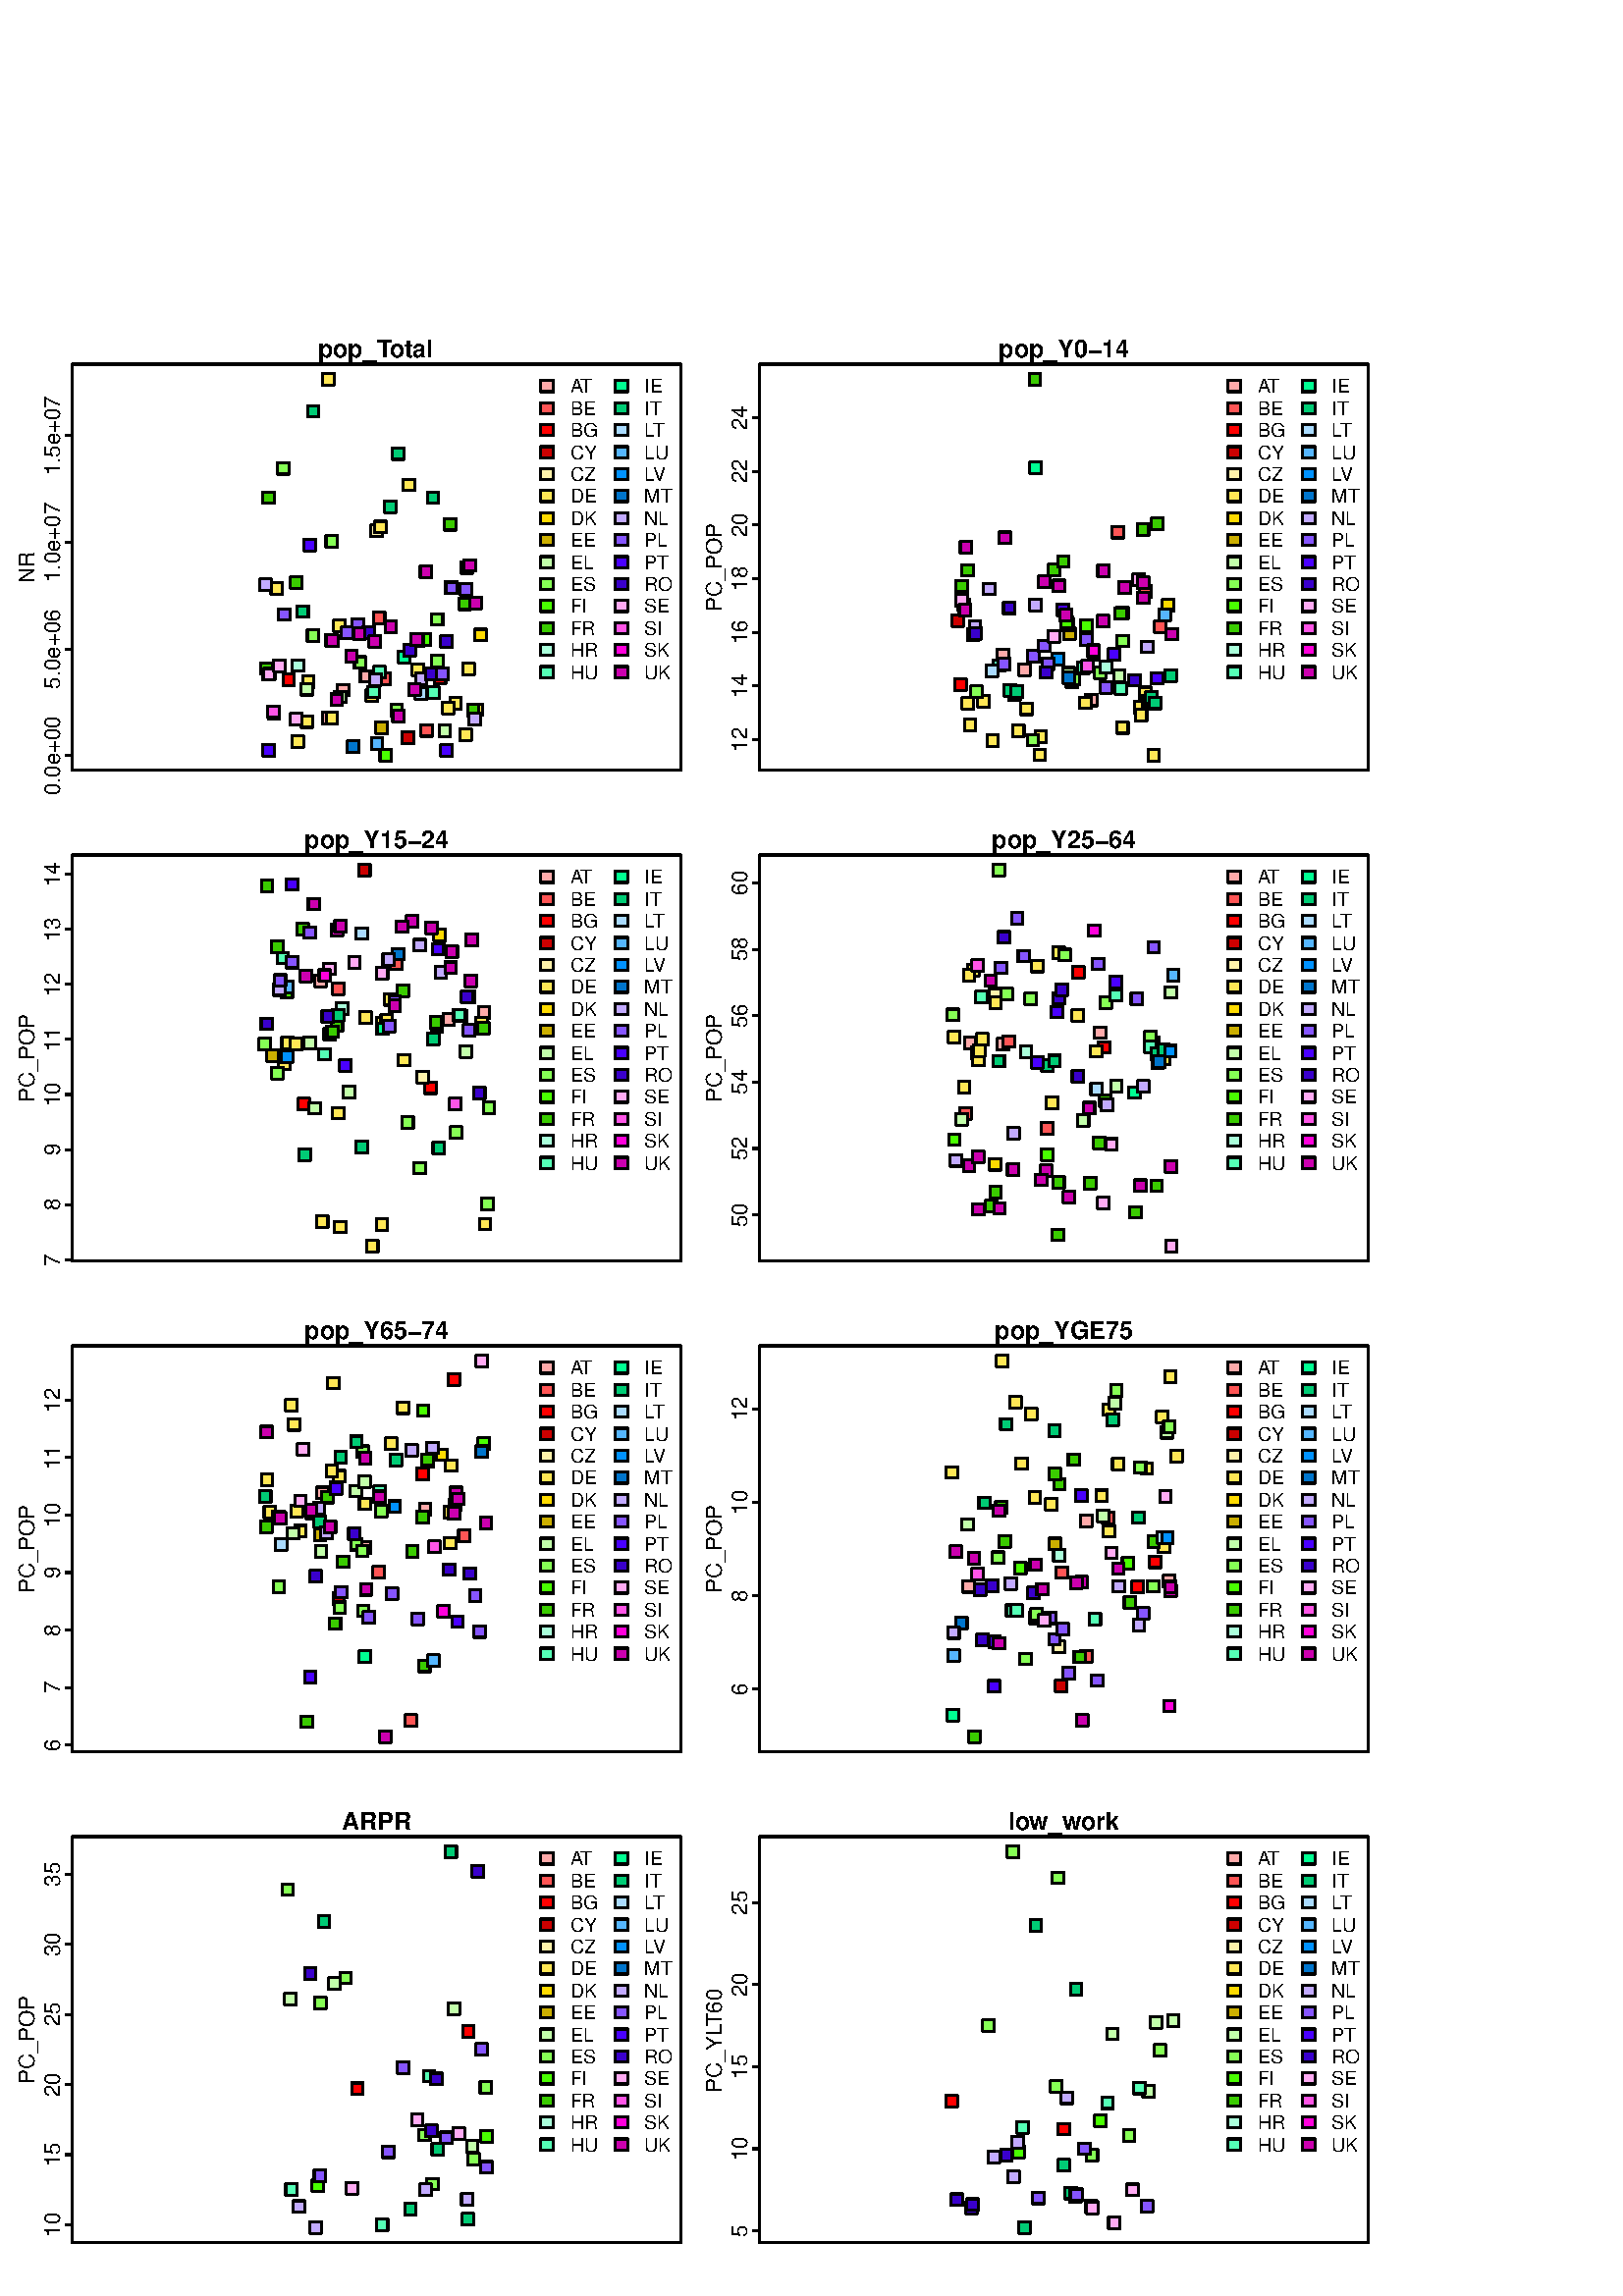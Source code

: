 %!PS-Adobe-3.0 EPSF-3.0
%%DocumentNeededResources: font Helvetica
%%+ font Helvetica-Bold
%%+ font Helvetica-Oblique
%%+ font Helvetica-BoldOblique
%%+ font Symbol
%%Pages: (atend)
%%BoundingBox: 0 0 504 720
%%EndComments
%%BeginProlog
/bp  { gs gs } def
% begin .ps.prolog
/gs  { gsave } bind def
/gr  { grestore } bind def
/ep  { showpage gr gr } bind def
/m   { moveto } bind def
/l  { rlineto } bind def
/np  { newpath } bind def
/cp  { closepath } bind def
/f   { fill } bind def
/o   { stroke } bind def
/c   { newpath 0 360 arc } bind def
/r   { 4 2 roll moveto 1 copy 3 -1 roll exch 0 exch rlineto 0 rlineto -1 mul 0 exch rlineto closepath } bind def
/p1  { stroke } bind def
/p2  { gsave bg fill grestore newpath } bind def
/p3  { gsave bg fill grestore stroke } bind def
/p6  { gsave bg eofill grestore newpath } bind def
/p7  { gsave bg eofill grestore stroke } bind def
/t   { 5 -2 roll moveto gsave rotate
       1 index stringwidth pop
       mul neg 0 rmoveto show grestore } bind def
/ta  { 4 -2 roll moveto gsave rotate show } bind def
/tb  { 2 -1 roll 0 rmoveto show } bind def
/cl  { grestore gsave newpath 3 index 3 index moveto 1 index
       4 -1 roll lineto  exch 1 index lineto lineto
       closepath clip newpath } bind def
/rgb { setrgbcolor } bind def
/s   { scalefont setfont } bind def
% end   .ps.prolog
% begin encoding
/WinAnsiEncoding [
 /.notdef /.notdef /.notdef /.notdef /.notdef /.notdef /.notdef /.notdef
 /.notdef /.notdef /.notdef /.notdef /.notdef /.notdef /.notdef /.notdef
 /.notdef /.notdef /.notdef /.notdef /.notdef /.notdef /.notdef /.notdef
 /.notdef /.notdef /.notdef /.notdef /.notdef /.notdef /.notdef /.notdef
 /space /exclam /quotedbl /numbersign /dollar /percent /ampersand /quoteright
 /parenleft /parenright /asterisk /plus /comma /minus /period /slash
 /zero /one /two /three /four /five /six /seven
 /eight /nine /colon /semicolon /less /equal /greater /question
 /at /A /B /C /D /E /F /G
 /H /I /J /K /L /M /N /O
 /P /Q /R /S /T /U /V /W
 /X /Y /Z /bracketleft /backslash /bracketright /asciicircum /underscore
 /grave /a /b /c /d /e /f /g
 /h /i /j /k /l /m /n /o
 /p /q /r /s /t /u /v /w
 /x /y /z /braceleft /bar /braceright /asciitilde /.notdef
 /Euro /.notdef /quotesinglbase /florin /quotedblbase /ellipsis /dagger /daggerdbl
 /circumflex /perthousand /Scaron /guilsinglleft /OE /.notdef /Zcaron /.notdef
 /.notdef /quoteleft /quoteright /quotedblleft /quotedblright /bullet /endash /emdash
 /tilde /trademark /scaron /guilsinglright /oe /.notdef /zcaron /Ydieresis
 /space /exclamdown /cent /sterling /currency /yen /brokenbar /section
 /dieresis /copyright /ordfeminine /guillemotleft /logicalnot /hyphen /registered /macron
 /degree /plusminus /twosuperior /threesuperior /acute /mu /paragraph /periodcentered
 /cedilla /onesuperior /ordmasculine /guillemotright /onequarter /onehalf /threequarters /questiondown
 /Agrave /Aacute /Acircumflex /Atilde /Adieresis /Aring /AE /Ccedilla
 /Egrave /Eacute /Ecircumflex /Edieresis /Igrave /Iacute /Icircumflex /Idieresis
 /Eth /Ntilde /Ograve /Oacute /Ocircumflex /Otilde /Odieresis /multiply
 /Oslash /Ugrave /Uacute /Ucircumflex /Udieresis /Yacute /Thorn /germandbls
 /agrave /aacute /acircumflex /atilde /adieresis /aring /ae /ccedilla
 /egrave /eacute /ecircumflex /edieresis /igrave /iacute /icircumflex /idieresis
 /eth /ntilde /ograve /oacute /ocircumflex /otilde /odieresis /divide
 /oslash /ugrave /uacute /ucircumflex /udieresis /yacute /thorn /ydieresis
]
 def
% end encoding
%%IncludeResource: font Helvetica
/Helvetica findfont
dup length dict begin
  {1 index /FID ne {def} {pop pop} ifelse} forall
  /Encoding WinAnsiEncoding def
  currentdict
  end
/Font1 exch definefont pop
%%IncludeResource: font Helvetica-Bold
/Helvetica-Bold findfont
dup length dict begin
  {1 index /FID ne {def} {pop pop} ifelse} forall
  /Encoding WinAnsiEncoding def
  currentdict
  end
/Font2 exch definefont pop
%%IncludeResource: font Helvetica-Oblique
/Helvetica-Oblique findfont
dup length dict begin
  {1 index /FID ne {def} {pop pop} ifelse} forall
  /Encoding WinAnsiEncoding def
  currentdict
  end
/Font3 exch definefont pop
%%IncludeResource: font Helvetica-BoldOblique
/Helvetica-BoldOblique findfont
dup length dict begin
  {1 index /FID ne {def} {pop pop} ifelse} forall
  /Encoding WinAnsiEncoding def
  currentdict
  end
/Font4 exch definefont pop
%%IncludeResource: font Symbol
/Symbol findfont
dup length dict begin
  {1 index /FID ne {def} {pop pop} ifelse} forall
  currentdict
  end
/Font5 exch definefont pop
%%EndProlog
%%Page: 1 1
bp
26.50 559.58 249.70 708.48 cl
/bg { 1 0.667 0.667 rgb } def
0 setgray
0.75 setlinewidth
[] 0 setdash
1 setlinecap
1 setlinejoin
10.00 setmiterlimit
132.12 591.88 4.21 4.21 r p3
118.15 576.68 4.21 4.21 r p3
123.67 586.88 4.21 4.21 r p3
/bg { 1 0.333 0.333 rgb } def
154.30 572.04 4.21 4.21 r p3
136.92 613.29 4.21 4.21 r p3
138.87 590.95 4.21 4.21 r p3
/bg { 1 0 0 rgb } def
159.22 591.20 4.21 4.21 r p3
103.73 590.73 4.21 4.21 r p3
/bg { 0.8 0 0 rgb } def
147.45 569.40 4.21 4.21 r p3
/bg { 1 0.953 0.667 rgb } def
135.99 645.27 4.21 4.21 r p3
/bg { 1 0.906 0.333 rgb } def
137.40 646.67 4.21 4.21 r p3
147.73 662.13 4.21 4.21 r p3
110.92 589.93 4.21 4.21 r p3
164.91 582.01 4.21 4.21 r p3
107.07 567.95 4.21 4.21 r p3
119.57 576.57 4.21 4.21 r p3
122.37 610.48 4.21 4.21 r p3
110.31 575.29 4.21 4.21 r p3
99.37 624.04 4.21 4.21 r p3
118.26 700.86 4.21 4.21 r p3
151.17 594.17 4.21 4.21 r p3
168.64 570.51 4.21 4.21 r p3
169.69 594.52 4.21 4.21 r p3
162.19 580.27 4.21 4.21 r p3
134.26 584.93 4.21 4.21 r p3
172.67 579.65 4.21 4.21 r p3
/bg { 1 0.859 0 rgb } def
174.02 607.08 4.21 4.21 r p3
/bg { 0.8 0.686 0 rgb } def
137.82 573.06 4.21 4.21 r p3
/bg { 0.761 1 0.667 rgb } def
96.27 592.70 4.21 4.21 r p3
160.95 571.88 4.21 4.21 r p3
110.47 587.16 4.21 4.21 r p3
122.57 584.34 4.21 4.21 r p3
/bg { 0.525 1 0.333 rgb } def
129.95 596.98 4.21 4.21 r p3
158.21 597.54 4.21 4.21 r p3
158.15 612.76 4.21 4.21 r p3
112.69 606.86 4.21 4.21 r p3
101.71 668.16 4.21 4.21 r p3
119.52 641.31 4.21 4.21 r p3
143.31 579.41 4.21 4.21 r p3
/bg { 0.286 1 0 rgb } def
153.56 605.38 4.21 4.21 r p3
139.33 562.99 4.21 4.21 r p3
/bg { 0.228 0.8 0 rgb } def
96.39 657.41 4.21 4.21 r p3
162.90 647.64 4.21 4.21 r p3
95.69 594.77 4.21 4.21 r p3
151.07 605.03 4.21 4.21 r p3
169.11 631.81 4.21 4.21 r p3
168.44 618.47 4.21 4.21 r p3
163.34 624.49 4.21 4.21 r p3
106.51 626.27 4.21 4.21 r p3
171.45 579.55 4.21 4.21 r p3
/bg { 0.667 1 0.859 rgb } def
107.26 595.85 4.21 4.21 r p3
/bg { 0.333 1 0.714 rgb } def
134.87 586.13 4.21 4.21 r p3
156.83 585.91 4.21 4.21 r p3
136.96 593.42 4.21 4.21 r p3
/bg { 0 1 0.573 rgb } def
145.98 599.01 4.21 4.21 r p3
/bg { 0 0.8 0.459 rgb } def
112.72 689.12 4.21 4.21 r p3
143.97 673.55 4.21 4.21 r p3
108.82 615.66 4.21 4.21 r p3
141.00 654.06 4.21 4.21 r p3
156.68 657.43 4.21 4.21 r p3
/bg { 0.667 0.859 1 rgb } def
152.24 585.64 4.21 4.21 r p3
/bg { 0.333 0.714 1 rgb } def
136.12 567.17 4.21 4.21 r p3
/bg { 0 0.573 1 rgb } def
98.34 578.32 4.21 4.21 r p3
/bg { 0 0.459 0.8 rgb } def
127.36 566.13 4.21 4.21 r p3
/bg { 0.761 0.667 1 rgb } def
171.98 576.22 4.21 4.21 r p3
135.61 590.71 4.21 4.21 r p3
95.24 625.45 4.21 4.21 r p3
152.35 591.00 4.21 4.21 r p3
/bg { 0.525 0.333 1 rgb } def
168.79 623.83 4.21 4.21 r p3
163.50 624.31 4.21 4.21 r p3
102.10 614.60 4.21 4.21 r p3
129.10 610.87 4.21 4.21 r p3
160.16 592.72 4.21 4.21 r p3
125.20 607.83 4.21 4.21 r p3
/bg { 0.286 0 1 rgb } def
111.52 640.04 4.21 4.21 r p3
161.60 564.70 4.21 4.21 r p3
96.42 564.79 4.21 4.21 r p3
/bg { 0.228 0 0.8 rgb } def
148.09 601.41 4.21 4.21 r p3
133.07 607.88 4.21 4.21 r p3
161.61 604.62 4.21 4.21 r p3
155.92 592.73 4.21 4.21 r p3
/bg { 1 0.667 0.953 rgb } def
96.59 592.67 4.21 4.21 r p3
100.37 595.74 4.21 4.21 r p3
106.49 576.20 4.21 4.21 r p3
/bg { 1 0.333 0.906 rgb } def
98.16 578.92 4.21 4.21 r p3
/bg { 1 0 0.859 rgb } def
119.31 605.21 4.21 4.21 r p3
/bg { 0.8 0 0.686 rgb } def
121.35 583.32 4.21 4.21 r p3
172.23 618.80 4.21 4.21 r p3
119.75 604.95 4.21 4.21 r p3
126.75 599.20 4.21 4.21 r p3
129.60 607.65 4.21 4.21 r p3
141.15 610.10 4.21 4.21 r p3
154.08 630.14 4.21 4.21 r p3
170.19 632.54 4.21 4.21 r p3
150.66 605.38 4.21 4.21 r p3
149.89 587.12 4.21 4.21 r p3
135.31 604.70 4.21 4.21 r p3
144.01 577.23 4.21 4.21 r p3
0.00 0.00 504.00 720.00 cl
0 setgray
0.75 setlinewidth
[] 0 setdash
1 setlinecap
1 setlinejoin
10.00 setmiterlimit
np
26.50 564.87 m
0 117.44 l
o
np
26.50 564.87 m
-2.31 0 l
o
np
26.50 604.02 m
-2.31 0 l
o
np
26.50 643.16 m
-2.31 0 l
o
np
26.50 682.31 m
-2.31 0 l
o
/Font1 findfont 8 s
21.89 564.87 (0.0e+00) .5 90 t
21.89 604.02 (5.0e+06) .5 90 t
21.89 643.16 (1.0e+07) .5 90 t
21.89 682.31 (1.5e+07) .5 90 t
np
26.50 559.58 m
223.20 0 l
0 148.90 l
-223.20 0 l
0 -148.90 l
o
0.00 540.00 252.00 720.00 cl
/Font2 findfont 9 s
0 setgray
116.60 711.01 (pop_T) 0 ta
-0.720 (otal) tb gr
/Font1 findfont 8 s
12.67 634.03 (NR) .5 90 t
26.50 559.58 249.70 708.48 cl
/bg { 1 0.667 0.667 rgb } def
0 setgray
0.75 setlinewidth
[] 0 setdash
1 setlinecap
1 setlinejoin
10.00 setmiterlimit
198.13 702.43 4.84 -4.03 r p3
/bg { 1 0.333 0.333 rgb } def
198.13 694.37 4.84 -4.03 r p3
/bg { 1 0 0 rgb } def
198.13 686.30 4.84 -4.03 r p3
/bg { 0.8 0 0 rgb } def
198.13 678.24 4.84 -4.03 r p3
/bg { 1 0.953 0.667 rgb } def
198.13 670.18 4.84 -4.03 r p3
/bg { 1 0.906 0.333 rgb } def
198.13 662.11 4.84 -4.03 r p3
/bg { 1 0.859 0 rgb } def
198.13 654.05 4.84 -4.03 r p3
/bg { 0.8 0.686 0 rgb } def
198.13 645.98 4.84 -4.03 r p3
/bg { 0.761 1 0.667 rgb } def
198.13 637.92 4.84 -4.03 r p3
/bg { 0.525 1 0.333 rgb } def
198.13 629.86 4.84 -4.03 r p3
/bg { 0.286 1 0 rgb } def
198.13 621.79 4.84 -4.03 r p3
/bg { 0.228 0.8 0 rgb } def
198.13 613.73 4.84 -4.03 r p3
/bg { 0.667 1 0.859 rgb } def
198.13 605.66 4.84 -4.03 r p3
/bg { 0.333 1 0.714 rgb } def
198.13 597.60 4.84 -4.03 r p3
/bg { 0 1 0.573 rgb } def
225.43 702.43 4.84 -4.03 r p3
/bg { 0 0.8 0.459 rgb } def
225.43 694.37 4.84 -4.03 r p3
/bg { 0.667 0.859 1 rgb } def
225.43 686.30 4.84 -4.03 r p3
/bg { 0.333 0.714 1 rgb } def
225.43 678.24 4.84 -4.03 r p3
/bg { 0 0.573 1 rgb } def
225.43 670.18 4.84 -4.03 r p3
/bg { 0 0.459 0.8 rgb } def
225.43 662.11 4.84 -4.03 r p3
/bg { 0.761 0.667 1 rgb } def
225.43 654.05 4.84 -4.03 r p3
/bg { 0.525 0.333 1 rgb } def
225.43 645.98 4.84 -4.03 r p3
/bg { 0.286 0 1 rgb } def
225.43 637.92 4.84 -4.03 r p3
/bg { 0.228 0 0.8 rgb } def
225.43 629.86 4.84 -4.03 r p3
/bg { 1 0.667 0.953 rgb } def
225.43 621.79 4.84 -4.03 r p3
/bg { 1 0.333 0.906 rgb } def
225.43 613.73 4.84 -4.03 r p3
/bg { 1 0 0.859 rgb } def
225.43 605.66 4.84 -4.03 r p3
/bg { 0.8 0 0.686 rgb } def
225.43 597.60 4.84 -4.03 r p3
/Font1 findfont 7 s
209.02 697.90 (A) 0 ta
-0.840 (T) tb gr
209.02 689.84 (BE) 0 0 t
209.02 681.78 (BG) 0 0 t
209.02 673.71 (CY) 0 0 t
209.02 665.65 (CZ) 0 0 t
209.02 657.58 (DE) 0 0 t
209.02 649.52 (DK) 0 0 t
209.02 641.46 (EE) 0 0 t
209.02 633.39 (EL) 0 0 t
209.02 625.33 (ES) 0 0 t
209.02 617.26 (FI) 0 0 t
209.02 609.20 (FR) 0 0 t
209.02 601.14 (HR) 0 0 t
209.02 593.07 (HU) 0 0 t
236.31 697.90 (IE) 0 0 t
236.31 689.84 (IT) 0 0 t
236.31 681.78 (L) 0 ta
-0.770 (T) tb gr
236.31 673.71 (LU) 0 0 t
236.31 665.65 (L) 0 ta
-0.770 (V) tb gr
236.31 657.58 (MT) 0 0 t
236.31 649.52 (NL) 0 0 t
236.31 641.46 (PL) 0 0 t
236.31 633.39 (PT) 0 0 t
236.31 625.33 (R) 0 ta
-0.140 (O) tb gr
236.31 617.26 (SE) 0 0 t
236.31 609.20 (SI) 0 0 t
236.31 601.14 (SK) 0 0 t
236.31 593.07 (UK) 0 0 t
278.50 559.58 501.70 708.48 cl
278.50 559.58 501.70 708.48 cl
/bg { 1 0.667 0.667 rgb } def
0 setgray
0.75 setlinewidth
[] 0 setdash
1 setlinecap
1 setlinejoin
10.00 setmiterlimit
373.51 594.34 4.21 4.21 r p3
398.13 583.20 4.21 4.21 r p3
365.59 599.81 4.21 4.21 r p3
/bg { 1 0.333 0.333 rgb } def
407.80 644.75 4.21 4.21 r p3
423.34 610.14 4.21 4.21 r p3
417.81 623.06 4.21 4.21 r p3
/bg { 1 0 0 rgb } def
350.05 588.86 4.21 4.21 r p3
369.84 585.11 4.21 4.21 r p3
/bg { 0.8 0 0 rgb } def
348.99 612.33 4.21 4.21 r p3
/bg { 1 0.953 0.667 rgb } def
398.96 600.11 4.21 4.21 r p3
/bg { 1 0.906 0.333 rgb } def
417.93 585.83 4.21 4.21 r p3
418.36 581.83 4.21 4.21 r p3
415.84 580.59 4.21 4.21 r p3
371.27 571.83 4.21 4.21 r p3
353.55 574.12 4.21 4.21 r p3
352.77 581.91 4.21 4.21 r p3
419.00 582.91 4.21 4.21 r p3
379.47 569.84 4.21 4.21 r p3
358.51 582.67 4.21 4.21 r p3
395.88 582.15 4.21 4.21 r p3
416.27 577.77 4.21 4.21 r p3
379.16 563.11 4.21 4.21 r p3
409.43 573.11 4.21 4.21 r p3
420.88 562.99 4.21 4.21 r p3
374.33 579.95 4.21 4.21 r p3
361.85 568.30 4.21 4.21 r p3
/bg { 1 0.859 0 rgb } def
426.21 617.98 4.21 4.21 r p3
/bg { 0.8 0.686 0 rgb } def
390.05 607.52 4.21 4.21 r p3
/bg { 0.761 1 0.667 rgb } def
390.92 589.91 4.21 4.21 r p3
389.55 610.92 4.21 4.21 r p3
389.71 593.03 4.21 4.21 r p3
408.28 592.11 4.21 4.21 r p3
/bg { 0.525 1 0.333 rgb } def
376.61 568.46 4.21 4.21 r p3
401.20 593.26 4.21 4.21 r p3
354.69 607.18 4.21 4.21 r p3
355.93 586.24 4.21 4.21 r p3
409.59 604.85 4.21 4.21 r p3
409.45 615.07 4.21 4.21 r p3
391.60 590.78 4.21 4.21 r p3
/bg { 0.286 1 0 rgb } def
388.95 611.86 4.21 4.21 r p3
396.21 610.42 4.21 4.21 r p3
/bg { 0.228 0.8 0 rgb } def
416.99 645.74 4.21 4.21 r p3
352.60 630.78 4.21 4.21 r p3
422.18 647.84 4.21 4.21 r p3
350.47 624.99 4.21 4.21 r p3
384.43 630.85 4.21 4.21 r p3
408.74 614.96 4.21 4.21 r p3
387.78 634.00 4.21 4.21 r p3
351.18 618.21 4.21 4.21 r p3
377.33 700.86 4.21 4.21 r p3
/bg { 0.667 1 0.859 rgb } def
403.41 595.25 4.21 4.21 r p3
/bg { 0.333 1 0.714 rgb } def
395.13 595.07 4.21 4.21 r p3
408.82 587.50 4.21 4.21 r p3
364.27 595.86 4.21 4.21 r p3
/bg { 0 1 0.573 rgb } def
377.61 668.45 4.21 4.21 r p3
/bg { 0 0.8 0.459 rgb } def
420.06 584.09 4.21 4.21 r p3
427.12 592.15 4.21 4.21 r p3
368.24 586.77 4.21 4.21 r p3
370.73 586.34 4.21 4.21 r p3
421.41 582.12 4.21 4.21 r p3
/bg { 0.667 0.859 1 rgb } def
361.58 593.93 4.21 4.21 r p3
/bg { 0.333 0.714 1 rgb } def
425.04 614.48 4.21 4.21 r p3
/bg { 0 0.573 1 rgb } def
385.88 598.12 4.21 4.21 r p3
/bg { 0 0.459 0.8 rgb } def
389.80 591.45 4.21 4.21 r p3
/bg { 0.761 0.667 1 rgb } def
355.38 610.25 4.21 4.21 r p3
360.58 623.90 4.21 4.21 r p3
377.56 618.05 4.21 4.21 r p3
418.52 602.69 4.21 4.21 r p3
/bg { 0.525 0.333 1 rgb } def
376.83 599.33 4.21 4.21 r p3
382.22 596.47 4.21 4.21 r p3
366.03 596.35 4.21 4.21 r p3
380.75 603.06 4.21 4.21 r p3
403.50 587.84 4.21 4.21 r p3
396.30 605.35 4.21 4.21 r p3
/bg { 0.286 0 1 rgb } def
422.21 591.14 4.21 4.21 r p3
387.66 616.30 4.21 4.21 r p3
406.40 600.02 4.21 4.21 r p3
/bg { 0.228 0 0.8 rgb } def
355.60 607.63 4.21 4.21 r p3
367.93 617.03 4.21 4.21 r p3
381.52 593.30 4.21 4.21 r p3
413.93 590.45 4.21 4.21 r p3
/bg { 1 0.667 0.953 rgb } def
415.40 627.34 4.21 4.21 r p3
350.53 619.78 4.21 4.21 r p3
384.33 606.54 4.21 4.21 r p3
/bg { 1 0.333 0.906 rgb } def
396.70 595.77 4.21 4.21 r p3
/bg { 1 0 0.859 rgb } def
398.87 601.30 4.21 4.21 r p3
/bg { 0.8 0 0.686 rgb } def
388.73 614.32 4.21 4.21 r p3
410.24 624.44 4.21 4.21 r p3
386.11 625.06 4.21 4.21 r p3
417.05 620.73 4.21 4.21 r p3
402.48 630.66 4.21 4.21 r p3
417.01 626.35 4.21 4.21 r p3
352.08 639.23 4.21 4.21 r p3
380.82 626.59 4.21 4.21 r p3
402.41 612.15 4.21 4.21 r p3
351.71 616.14 4.21 4.21 r p3
427.49 607.37 4.21 4.21 r p3
366.25 642.71 4.21 4.21 r p3
0.00 0.00 504.00 720.00 cl
0 setgray
0.75 setlinewidth
[] 0 setdash
1 setlinecap
1 setlinejoin
10.00 setmiterlimit
np
278.50 570.81 m
0 118.05 l
o
np
278.50 570.81 m
-2.31 0 l
o
np
278.50 590.48 m
-2.31 0 l
o
np
278.50 610.16 m
-2.31 0 l
o
np
278.50 629.84 m
-2.31 0 l
o
np
278.50 649.51 m
-2.31 0 l
o
np
278.50 669.19 m
-2.31 0 l
o
np
278.50 688.86 m
-2.31 0 l
o
/Font1 findfont 8 s
273.89 570.81 (12) .5 90 t
273.89 590.48 (14) .5 90 t
273.89 610.16 (16) .5 90 t
273.89 629.84 (18) .5 90 t
273.89 649.51 (20) .5 90 t
273.89 669.19 (22) .5 90 t
273.89 688.86 (24) .5 90 t
np
278.50 559.58 m
223.20 0 l
0 148.90 l
-223.20 0 l
0 -148.90 l
o
252.00 540.00 504.00 720.00 cl
/Font2 findfont 9 s
0 setgray
390.10 711.01 (pop_Y0-14) .5 0 t
/Font1 findfont 8 s
264.67 634.03 (PC_POP) .5 90 t
278.50 559.58 501.70 708.48 cl
/bg { 1 0.667 0.667 rgb } def
0 setgray
0.75 setlinewidth
[] 0 setdash
1 setlinecap
1 setlinejoin
10.00 setmiterlimit
450.13 702.43 4.84 -4.03 r p3
/bg { 1 0.333 0.333 rgb } def
450.13 694.37 4.84 -4.03 r p3
/bg { 1 0 0 rgb } def
450.13 686.30 4.84 -4.03 r p3
/bg { 0.8 0 0 rgb } def
450.13 678.24 4.84 -4.03 r p3
/bg { 1 0.953 0.667 rgb } def
450.13 670.18 4.84 -4.03 r p3
/bg { 1 0.906 0.333 rgb } def
450.13 662.11 4.84 -4.03 r p3
/bg { 1 0.859 0 rgb } def
450.13 654.05 4.84 -4.03 r p3
/bg { 0.8 0.686 0 rgb } def
450.13 645.98 4.84 -4.03 r p3
/bg { 0.761 1 0.667 rgb } def
450.13 637.92 4.84 -4.03 r p3
/bg { 0.525 1 0.333 rgb } def
450.13 629.86 4.84 -4.03 r p3
/bg { 0.286 1 0 rgb } def
450.13 621.79 4.84 -4.03 r p3
/bg { 0.228 0.8 0 rgb } def
450.13 613.73 4.84 -4.03 r p3
/bg { 0.667 1 0.859 rgb } def
450.13 605.66 4.84 -4.03 r p3
/bg { 0.333 1 0.714 rgb } def
450.13 597.60 4.84 -4.03 r p3
/bg { 0 1 0.573 rgb } def
477.43 702.43 4.84 -4.03 r p3
/bg { 0 0.8 0.459 rgb } def
477.43 694.37 4.84 -4.03 r p3
/bg { 0.667 0.859 1 rgb } def
477.43 686.30 4.84 -4.03 r p3
/bg { 0.333 0.714 1 rgb } def
477.43 678.24 4.84 -4.03 r p3
/bg { 0 0.573 1 rgb } def
477.43 670.18 4.84 -4.03 r p3
/bg { 0 0.459 0.8 rgb } def
477.43 662.11 4.84 -4.03 r p3
/bg { 0.761 0.667 1 rgb } def
477.43 654.05 4.84 -4.03 r p3
/bg { 0.525 0.333 1 rgb } def
477.43 645.98 4.84 -4.03 r p3
/bg { 0.286 0 1 rgb } def
477.43 637.92 4.84 -4.03 r p3
/bg { 0.228 0 0.8 rgb } def
477.43 629.86 4.84 -4.03 r p3
/bg { 1 0.667 0.953 rgb } def
477.43 621.79 4.84 -4.03 r p3
/bg { 1 0.333 0.906 rgb } def
477.43 613.73 4.84 -4.03 r p3
/bg { 1 0 0.859 rgb } def
477.43 605.66 4.84 -4.03 r p3
/bg { 0.8 0 0.686 rgb } def
477.43 597.60 4.84 -4.03 r p3
/Font1 findfont 7 s
461.02 697.90 (A) 0 ta
-0.840 (T) tb gr
461.02 689.84 (BE) 0 0 t
461.02 681.78 (BG) 0 0 t
461.02 673.71 (CY) 0 0 t
461.02 665.65 (CZ) 0 0 t
461.02 657.58 (DE) 0 0 t
461.02 649.52 (DK) 0 0 t
461.02 641.46 (EE) 0 0 t
461.02 633.39 (EL) 0 0 t
461.02 625.33 (ES) 0 0 t
461.02 617.26 (FI) 0 0 t
461.02 609.20 (FR) 0 0 t
461.02 601.14 (HR) 0 0 t
461.02 593.07 (HU) 0 0 t
488.31 697.90 (IE) 0 0 t
488.31 689.84 (IT) 0 0 t
488.31 681.78 (L) 0 ta
-0.770 (T) tb gr
488.31 673.71 (LU) 0 0 t
488.31 665.65 (L) 0 ta
-0.770 (V) tb gr
488.31 657.58 (MT) 0 0 t
488.31 649.52 (NL) 0 0 t
488.31 641.46 (PL) 0 0 t
488.31 633.39 (PT) 0 0 t
488.31 625.33 (R) 0 ta
-0.140 (O) tb gr
488.31 617.26 (SE) 0 0 t
488.31 609.20 (SI) 0 0 t
488.31 601.14 (SK) 0 0 t
488.31 593.07 (UK) 0 0 t
26.50 379.58 249.70 528.48 cl
26.50 379.58 249.70 528.48 cl
/bg { 1 0.667 0.667 rgb } def
0 setgray
0.75 setlinewidth
[] 0 setdash
1 setlinecap
1 setlinejoin
10.00 setmiterlimit
175.35 468.58 4.21 4.21 r p3
162.41 466.01 4.21 4.21 r p3
115.37 480.22 4.21 4.21 r p3
/bg { 1 0.333 0.333 rgb } def
121.95 477.32 4.21 4.21 r p3
166.90 467.37 4.21 4.21 r p3
143.08 486.41 4.21 4.21 r p3
/bg { 1 0 0 rgb } def
109.21 435.01 4.21 4.21 r p3
155.76 441.01 4.21 4.21 r p3
/bg { 0.8 0 0 rgb } def
131.50 520.86 4.21 4.21 r p3
/bg { 1 0.953 0.667 rgb } def
152.87 444.90 4.21 4.21 r p3
/bg { 1 0.906 0.333 rgb } def
140.93 473.41 4.21 4.21 r p3
138.13 464.85 4.21 4.21 r p3
121.89 431.71 4.21 4.21 r p3
134.38 382.99 4.21 4.21 r p3
131.93 466.73 4.21 4.21 r p3
102.10 449.76 4.21 4.21 r p3
103.32 457.50 4.21 4.21 r p3
137.92 390.84 4.21 4.21 r p3
174.58 464.82 4.21 4.21 r p3
139.68 465.76 4.21 4.21 r p3
158.11 463.69 4.21 4.21 r p3
145.97 451.16 4.21 4.21 r p3
116.03 391.85 4.21 4.21 r p3
122.67 389.94 4.21 4.21 r p3
106.45 457.10 4.21 4.21 r p3
175.70 391.03 4.21 4.21 r p3
/bg { 1 0.859 0 rgb } def
159.05 497.05 4.21 4.21 r p3
/bg { 0.8 0.686 0 rgb } def
97.87 452.79 4.21 4.21 r p3
/bg { 0.761 1 0.667 rgb } def
113.29 433.50 4.21 4.21 r p3
111.57 457.53 4.21 4.21 r p3
168.68 454.29 4.21 4.21 r p3
125.87 439.44 4.21 4.21 r p3
/bg { 0.525 1 0.333 rgb } def
176.64 398.36 4.21 4.21 r p3
151.70 411.55 4.21 4.21 r p3
165.11 424.58 4.21 4.21 r p3
177.20 433.65 4.21 4.21 r p3
147.36 428.25 4.21 4.21 r p3
94.96 457.01 4.21 4.21 r p3
99.66 446.38 4.21 4.21 r p3
/bg { 0.286 1 0 rgb } def
103.07 476.07 4.21 4.21 r p3
118.79 460.56 4.21 4.21 r p3
/bg { 0.228 0.8 0 rgb } def
99.54 492.74 4.21 4.21 r p3
157.76 465.09 4.21 4.21 r p3
108.86 499.26 4.21 4.21 r p3
169.91 474.33 4.21 4.21 r p3
121.43 463.90 4.21 4.21 r p3
175.10 462.82 4.21 4.21 r p3
145.63 476.55 4.21 4.21 r p3
119.88 461.61 4.21 4.21 r p3
95.80 515.09 4.21 4.21 r p3
/bg { 0.667 1 0.859 rgb } def
123.39 470.08 4.21 4.21 r p3
/bg { 0.333 1 0.714 rgb } def
116.91 453.32 4.21 4.21 r p3
166.33 467.68 4.21 4.21 r p3
101.60 488.58 4.21 4.21 r p3
/bg { 0 1 0.573 rgb } def
138.23 462.69 4.21 4.21 r p3
/bg { 0 0.8 0.459 rgb } def
109.67 416.44 4.21 4.21 r p3
121.91 467.57 4.21 4.21 r p3
156.73 458.86 4.21 4.21 r p3
158.77 419.01 4.21 4.21 r p3
130.54 419.28 4.21 4.21 r p3
/bg { 0.667 0.859 1 rgb } def
130.60 497.60 4.21 4.21 r p3
/bg { 0.333 0.714 1 rgb } def
103.29 477.98 4.21 4.21 r p3
/bg { 0 0.573 1 rgb } def
103.12 452.45 4.21 4.21 r p3
/bg { 0 0.459 0.8 rgb } def
143.97 490.01 4.21 4.21 r p3
/bg { 0.761 0.667 1 rgb } def
151.86 493.31 4.21 4.21 r p3
140.39 487.94 4.21 4.21 r p3
159.52 483.27 4.21 4.21 r p3
100.41 476.99 4.21 4.21 r p3
/bg { 0.525 0.333 1 rgb } def
169.89 462.03 4.21 4.21 r p3
142.60 472.60 4.21 4.21 r p3
111.58 497.97 4.21 4.21 r p3
100.55 480.34 4.21 4.21 r p3
140.62 463.63 4.21 4.21 r p3
105.00 487.09 4.21 4.21 r p3
/bg { 0.286 0 1 rgb } def
124.54 449.12 4.21 4.21 r p3
105.01 515.57 4.21 4.21 r p3
158.52 491.84 4.21 4.21 r p3
/bg { 0.228 0 0.8 rgb } def
118.08 467.21 4.21 4.21 r p3
169.14 474.32 4.21 4.21 r p3
173.62 439.14 4.21 4.21 r p3
95.75 464.46 4.21 4.21 r p3
/bg { 1 0.667 0.953 rgb } def
137.98 482.97 4.21 4.21 r p3
127.83 486.87 4.21 4.21 r p3
118.70 484.63 4.21 4.21 r p3
/bg { 1 0.333 0.906 rgb } def
164.84 435.03 4.21 4.21 r p3
/bg { 1 0 0.859 rgb } def
117.00 482.16 4.21 4.21 r p3
/bg { 0.8 0 0.686 rgb } def
148.98 502.00 4.21 4.21 r p3
170.90 495.24 4.21 4.21 r p3
113.03 508.36 4.21 4.21 r p3
121.47 498.83 4.21 4.21 r p3
156.11 499.64 4.21 4.21 r p3
142.59 471.03 4.21 4.21 r p3
163.10 485.04 4.21 4.21 r p3
170.55 480.22 4.21 4.21 r p3
110.05 482.01 4.21 4.21 r p3
122.77 500.19 4.21 4.21 r p3
163.56 490.85 4.21 4.21 r p3
145.30 500.12 4.21 4.21 r p3
0.00 0.00 504.00 720.00 cl
0 setgray
0.75 setlinewidth
[] 0 setdash
1 setlinecap
1 setlinejoin
10.00 setmiterlimit
np
26.50 380.04 m
0 141.39 l
o
np
26.50 380.04 m
-2.31 0 l
o
np
26.50 400.24 m
-2.31 0 l
o
np
26.50 420.44 m
-2.31 0 l
o
np
26.50 440.63 m
-2.31 0 l
o
np
26.50 460.83 m
-2.31 0 l
o
np
26.50 481.03 m
-2.31 0 l
o
np
26.50 501.23 m
-2.31 0 l
o
np
26.50 521.43 m
-2.31 0 l
o
/Font1 findfont 8 s
21.89 380.04 (7) .5 90 t
21.89 400.24 (8) .5 90 t
21.89 420.44 (9) .5 90 t
21.89 440.63 (10) .5 90 t
21.89 460.83 (11) .5 90 t
21.89 481.03 (12) .5 90 t
21.89 501.23 (13) .5 90 t
21.89 521.43 (14) .5 90 t
np
26.50 379.58 m
223.20 0 l
0 148.90 l
-223.20 0 l
0 -148.90 l
o
0.00 360.00 252.00 540.00 cl
/Font2 findfont 9 s
0 setgray
138.10 531.01 (pop_Y15-24) .5 0 t
/Font1 findfont 8 s
12.67 454.03 (PC_POP) .5 90 t
26.50 379.58 249.70 528.48 cl
/bg { 1 0.667 0.667 rgb } def
0 setgray
0.75 setlinewidth
[] 0 setdash
1 setlinecap
1 setlinejoin
10.00 setmiterlimit
198.13 522.43 4.84 -4.03 r p3
/bg { 1 0.333 0.333 rgb } def
198.13 514.37 4.84 -4.03 r p3
/bg { 1 0 0 rgb } def
198.13 506.30 4.84 -4.03 r p3
/bg { 0.8 0 0 rgb } def
198.13 498.24 4.84 -4.03 r p3
/bg { 1 0.953 0.667 rgb } def
198.13 490.18 4.84 -4.03 r p3
/bg { 1 0.906 0.333 rgb } def
198.13 482.11 4.84 -4.03 r p3
/bg { 1 0.859 0 rgb } def
198.13 474.05 4.84 -4.03 r p3
/bg { 0.8 0.686 0 rgb } def
198.13 465.98 4.84 -4.03 r p3
/bg { 0.761 1 0.667 rgb } def
198.13 457.92 4.84 -4.03 r p3
/bg { 0.525 1 0.333 rgb } def
198.13 449.86 4.84 -4.03 r p3
/bg { 0.286 1 0 rgb } def
198.13 441.79 4.84 -4.03 r p3
/bg { 0.228 0.8 0 rgb } def
198.13 433.73 4.84 -4.03 r p3
/bg { 0.667 1 0.859 rgb } def
198.13 425.66 4.84 -4.03 r p3
/bg { 0.333 1 0.714 rgb } def
198.13 417.60 4.84 -4.03 r p3
/bg { 0 1 0.573 rgb } def
225.43 522.43 4.84 -4.03 r p3
/bg { 0 0.8 0.459 rgb } def
225.43 514.37 4.84 -4.03 r p3
/bg { 0.667 0.859 1 rgb } def
225.43 506.30 4.84 -4.03 r p3
/bg { 0.333 0.714 1 rgb } def
225.43 498.24 4.84 -4.03 r p3
/bg { 0 0.573 1 rgb } def
225.43 490.18 4.84 -4.03 r p3
/bg { 0 0.459 0.8 rgb } def
225.43 482.11 4.84 -4.03 r p3
/bg { 0.761 0.667 1 rgb } def
225.43 474.05 4.84 -4.03 r p3
/bg { 0.525 0.333 1 rgb } def
225.43 465.98 4.84 -4.03 r p3
/bg { 0.286 0 1 rgb } def
225.43 457.92 4.84 -4.03 r p3
/bg { 0.228 0 0.8 rgb } def
225.43 449.86 4.84 -4.03 r p3
/bg { 1 0.667 0.953 rgb } def
225.43 441.79 4.84 -4.03 r p3
/bg { 1 0.333 0.906 rgb } def
225.43 433.73 4.84 -4.03 r p3
/bg { 1 0 0.859 rgb } def
225.43 425.66 4.84 -4.03 r p3
/bg { 0.8 0 0.686 rgb } def
225.43 417.60 4.84 -4.03 r p3
/Font1 findfont 7 s
209.02 517.90 (A) 0 ta
-0.840 (T) tb gr
209.02 509.84 (BE) 0 0 t
209.02 501.77 (BG) 0 0 t
209.02 493.71 (CY) 0 0 t
209.02 485.65 (CZ) 0 0 t
209.02 477.58 (DE) 0 0 t
209.02 469.52 (DK) 0 0 t
209.02 461.45 (EE) 0 0 t
209.02 453.39 (EL) 0 0 t
209.02 445.33 (ES) 0 0 t
209.02 437.26 (FI) 0 0 t
209.02 429.20 (FR) 0 0 t
209.02 421.14 (HR) 0 0 t
209.02 413.07 (HU) 0 0 t
236.31 517.90 (IE) 0 0 t
236.31 509.84 (IT) 0 0 t
236.31 501.77 (L) 0 ta
-0.770 (T) tb gr
236.31 493.71 (LU) 0 0 t
236.31 485.65 (L) 0 ta
-0.770 (V) tb gr
236.31 477.58 (MT) 0 0 t
236.31 469.52 (NL) 0 0 t
236.31 461.45 (PL) 0 0 t
236.31 453.39 (PT) 0 0 t
236.31 445.33 (R) 0 ta
-0.140 (O) tb gr
236.31 437.26 (SE) 0 0 t
236.31 429.20 (SI) 0 0 t
236.31 421.14 (SK) 0 0 t
236.31 413.07 (UK) 0 0 t
278.50 379.58 501.70 528.48 cl
278.50 379.58 501.70 528.48 cl
/bg { 1 0.667 0.667 rgb } def
0 setgray
0.75 setlinewidth
[] 0 setdash
1 setlinecap
1 setlinejoin
10.00 setmiterlimit
401.19 461.21 4.21 4.21 r p3
353.56 457.49 4.21 4.21 r p3
365.59 456.98 4.21 4.21 r p3
/bg { 1 0.333 0.333 rgb } def
367.90 457.97 4.21 4.21 r p3
351.92 431.60 4.21 4.21 r p3
381.84 426.12 4.21 4.21 r p3
/bg { 1 0 0 rgb } def
402.80 455.83 4.21 4.21 r p3
393.30 483.37 4.21 4.21 r p3
/bg { 0.8 0 0 rgb } def
356.06 453.82 4.21 4.21 r p3
/bg { 1 0.953 0.667 rgb } def
362.65 475.32 4.21 4.21 r p3
/bg { 1 0.906 0.333 rgb } def
424.89 451.72 4.21 4.21 r p3
347.72 459.65 4.21 4.21 r p3
386.06 490.60 4.21 4.21 r p3
354.80 484.13 4.21 4.21 r p3
356.62 451.10 4.21 4.21 r p3
353.19 482.17 4.21 4.21 r p3
358.17 458.77 4.21 4.21 r p3
378.23 485.63 4.21 4.21 r p3
351.44 441.15 4.21 4.21 r p3
423.03 450.42 4.21 4.21 r p3
356.90 454.59 4.21 4.21 r p3
420.63 457.65 4.21 4.21 r p3
399.90 454.36 4.21 4.21 r p3
393.09 467.46 4.21 4.21 r p3
383.65 435.47 4.21 4.21 r p3
362.96 472.15 4.21 4.21 r p3
/bg { 1 0.859 0 rgb } def
362.66 412.91 4.21 4.21 r p3
/bg { 0.8 0.686 0 rgb } def
422.30 450.27 4.21 4.21 r p3
/bg { 0.761 1 0.667 rgb } def
427.24 476.01 4.21 4.21 r p3
407.23 441.65 4.21 4.21 r p3
395.02 428.93 4.21 4.21 r p3
350.53 429.44 4.21 4.21 r p3
/bg { 0.525 1 0.333 rgb } def
375.82 473.73 4.21 4.21 r p3
347.33 467.76 4.21 4.21 r p3
388.24 489.70 4.21 4.21 r p3
419.74 459.56 4.21 4.21 r p3
367.11 475.34 4.21 4.21 r p3
403.34 472.17 4.21 4.21 r p3
364.13 520.86 4.21 4.21 r p3
/bg { 0.286 1 0 rgb } def
381.89 416.43 4.21 4.21 r p3
347.85 422.00 4.21 4.21 r p3
/bg { 0.228 0.8 0 rgb } def
403.18 436.10 4.21 4.21 r p3
362.97 402.77 4.21 4.21 r p3
386.02 406.35 4.21 4.21 r p3
400.85 420.82 4.21 4.21 r p3
414.29 395.33 4.21 4.21 r p3
421.97 405.05 4.21 4.21 r p3
397.65 406.00 4.21 4.21 r p3
361.37 397.57 4.21 4.21 r p3
385.77 387.03 4.21 4.21 r p3
/bg { 0.667 1 0.859 rgb } def
374.08 454.29 4.21 4.21 r p3
/bg { 0.333 1 0.714 rgb } def
406.95 474.93 4.21 4.21 r p3
357.65 474.27 4.21 4.21 r p3
419.74 455.90 4.21 4.21 r p3
/bg { 0 1 0.573 rgb } def
413.80 439.29 4.21 4.21 r p3
/bg { 0 0.8 0.459 rgb } def
381.97 449.10 4.21 4.21 r p3
364.07 450.77 4.21 4.21 r p3
422.06 453.40 4.21 4.21 r p3
384.56 450.84 4.21 4.21 r p3
424.58 454.81 4.21 4.21 r p3
/bg { 0.667 0.859 1 rgb } def
399.97 440.43 4.21 4.21 r p3
/bg { 0.333 0.714 1 rgb } def
428.12 482.18 4.21 4.21 r p3
/bg { 0 0.573 1 rgb } def
426.99 454.43 4.21 4.21 r p3
/bg { 0 0.459 0.8 rgb } def
422.85 450.68 4.21 4.21 r p3
/bg { 0.761 0.667 1 rgb } def
348.27 414.35 4.21 4.21 r p3
369.51 424.37 4.21 4.21 r p3
417.04 441.50 4.21 4.21 r p3
403.77 434.77 4.21 4.21 r p3
/bg { 0.525 0.333 1 rgb } def
365.00 485.01 4.21 4.21 r p3
373.32 489.29 4.21 4.21 r p3
414.72 473.56 4.21 4.21 r p3
420.93 492.55 4.21 4.21 r p3
370.86 503.21 4.21 4.21 r p3
400.56 486.42 4.21 4.21 r p3
/bg { 0.286 0 1 rgb } def
378.23 450.30 4.21 4.21 r p3
385.46 468.77 4.21 4.21 r p3
407.07 479.80 4.21 4.21 r p3
/bg { 0.228 0 0.8 rgb } def
386.20 473.78 4.21 4.21 r p3
393.12 445.16 4.21 4.21 r p3
366.09 496.18 4.21 4.21 r p3
387.25 476.93 4.21 4.21 r p3
/bg { 1 0.667 0.953 rgb } def
405.42 420.22 4.21 4.21 r p3
402.45 398.72 4.21 4.21 r p3
427.37 382.99 4.21 4.21 r p3
/bg { 1 0.333 0.906 rgb } def
356.35 485.88 4.21 4.21 r p3
/bg { 1 0 0.859 rgb } def
399.05 498.66 4.21 4.21 r p3
/bg { 0.8 0 0.686 rgb } def
381.55 410.53 4.21 4.21 r p3
353.19 412.40 4.21 4.21 r p3
416.02 405.12 4.21 4.21 r p3
379.59 407.19 4.21 4.21 r p3
389.84 400.98 4.21 4.21 r p3
427.28 412.15 4.21 4.21 r p3
361.12 480.28 4.21 4.21 r p3
369.37 410.96 4.21 4.21 r p3
356.71 396.45 4.21 4.21 r p3
364.36 396.74 4.21 4.21 r p3
397.20 433.54 4.21 4.21 r p3
356.54 415.59 4.21 4.21 r p3
0.00 0.00 504.00 720.00 cl
0 setgray
0.75 setlinewidth
[] 0 setdash
1 setlinecap
1 setlinejoin
10.00 setmiterlimit
np
278.50 396.49 m
0 121.74 l
o
np
278.50 396.49 m
-2.31 0 l
o
np
278.50 420.84 m
-2.31 0 l
o
np
278.50 445.19 m
-2.31 0 l
o
np
278.50 469.53 m
-2.31 0 l
o
np
278.50 493.88 m
-2.31 0 l
o
np
278.50 518.23 m
-2.31 0 l
o
/Font1 findfont 8 s
273.89 396.49 (50) .5 90 t
273.89 420.84 (52) .5 90 t
273.89 445.19 (54) .5 90 t
273.89 469.53 (56) .5 90 t
273.89 493.88 (58) .5 90 t
273.89 518.23 (60) .5 90 t
np
278.50 379.58 m
223.20 0 l
0 148.90 l
-223.20 0 l
0 -148.90 l
o
252.00 360.00 504.00 540.00 cl
/Font2 findfont 9 s
0 setgray
390.10 531.01 (pop_Y25-64) .5 0 t
/Font1 findfont 8 s
264.67 454.03 (PC_POP) .5 90 t
278.50 379.58 501.70 528.48 cl
/bg { 1 0.667 0.667 rgb } def
0 setgray
0.75 setlinewidth
[] 0 setdash
1 setlinecap
1 setlinejoin
10.00 setmiterlimit
450.13 522.43 4.84 -4.03 r p3
/bg { 1 0.333 0.333 rgb } def
450.13 514.37 4.84 -4.03 r p3
/bg { 1 0 0 rgb } def
450.13 506.30 4.84 -4.03 r p3
/bg { 0.8 0 0 rgb } def
450.13 498.24 4.84 -4.03 r p3
/bg { 1 0.953 0.667 rgb } def
450.13 490.18 4.84 -4.03 r p3
/bg { 1 0.906 0.333 rgb } def
450.13 482.11 4.84 -4.03 r p3
/bg { 1 0.859 0 rgb } def
450.13 474.05 4.84 -4.03 r p3
/bg { 0.8 0.686 0 rgb } def
450.13 465.98 4.84 -4.03 r p3
/bg { 0.761 1 0.667 rgb } def
450.13 457.92 4.84 -4.03 r p3
/bg { 0.525 1 0.333 rgb } def
450.13 449.86 4.84 -4.03 r p3
/bg { 0.286 1 0 rgb } def
450.13 441.79 4.84 -4.03 r p3
/bg { 0.228 0.8 0 rgb } def
450.13 433.73 4.84 -4.03 r p3
/bg { 0.667 1 0.859 rgb } def
450.13 425.66 4.84 -4.03 r p3
/bg { 0.333 1 0.714 rgb } def
450.13 417.60 4.84 -4.03 r p3
/bg { 0 1 0.573 rgb } def
477.43 522.43 4.84 -4.03 r p3
/bg { 0 0.8 0.459 rgb } def
477.43 514.37 4.84 -4.03 r p3
/bg { 0.667 0.859 1 rgb } def
477.43 506.30 4.84 -4.03 r p3
/bg { 0.333 0.714 1 rgb } def
477.43 498.24 4.84 -4.03 r p3
/bg { 0 0.573 1 rgb } def
477.43 490.18 4.84 -4.03 r p3
/bg { 0 0.459 0.8 rgb } def
477.43 482.11 4.84 -4.03 r p3
/bg { 0.761 0.667 1 rgb } def
477.43 474.05 4.84 -4.03 r p3
/bg { 0.525 0.333 1 rgb } def
477.43 465.98 4.84 -4.03 r p3
/bg { 0.286 0 1 rgb } def
477.43 457.92 4.84 -4.03 r p3
/bg { 0.228 0 0.8 rgb } def
477.43 449.86 4.84 -4.03 r p3
/bg { 1 0.667 0.953 rgb } def
477.43 441.79 4.84 -4.03 r p3
/bg { 1 0.333 0.906 rgb } def
477.43 433.73 4.84 -4.03 r p3
/bg { 1 0 0.859 rgb } def
477.43 425.66 4.84 -4.03 r p3
/bg { 0.8 0 0.686 rgb } def
477.43 417.60 4.84 -4.03 r p3
/Font1 findfont 7 s
461.02 517.90 (A) 0 ta
-0.840 (T) tb gr
461.02 509.84 (BE) 0 0 t
461.02 501.77 (BG) 0 0 t
461.02 493.71 (CY) 0 0 t
461.02 485.65 (CZ) 0 0 t
461.02 477.58 (DE) 0 0 t
461.02 469.52 (DK) 0 0 t
461.02 461.45 (EE) 0 0 t
461.02 453.39 (EL) 0 0 t
461.02 445.33 (ES) 0 0 t
461.02 437.26 (FI) 0 0 t
461.02 429.20 (FR) 0 0 t
461.02 421.14 (HR) 0 0 t
461.02 413.07 (HU) 0 0 t
488.31 517.90 (IE) 0 0 t
488.31 509.84 (IT) 0 0 t
488.31 501.77 (L) 0 ta
-0.770 (T) tb gr
488.31 493.71 (LU) 0 0 t
488.31 485.65 (L) 0 ta
-0.770 (V) tb gr
488.31 477.58 (MT) 0 0 t
488.31 469.52 (NL) 0 0 t
488.31 461.45 (PL) 0 0 t
488.31 453.39 (PT) 0 0 t
488.31 445.33 (R) 0 ta
-0.140 (O) tb gr
488.31 437.26 (SE) 0 0 t
488.31 429.20 (SI) 0 0 t
488.31 421.14 (SK) 0 0 t
488.31 413.07 (UK) 0 0 t
26.50 199.58 249.70 348.48 cl
26.50 199.58 249.70 348.48 cl
/bg { 1 0.667 0.667 rgb } def
0 setgray
0.75 setlinewidth
[] 0 setdash
1 setlinecap
1 setlinejoin
10.00 setmiterlimit
153.75 286.55 4.21 4.21 r p3
116.16 292.42 4.21 4.21 r p3
131.72 272.45 4.21 4.21 r p3
/bg { 1 0.333 0.333 rgb } def
148.47 208.94 4.21 4.21 r p3
168.13 276.69 4.21 4.21 r p3
136.70 263.36 4.21 4.21 r p3
/bg { 1 0 0 rgb } def
164.35 334.00 4.21 4.21 r p3
152.88 299.39 4.21 4.21 r p3
/bg { 0.8 0 0 rgb } def
122.08 253.55 4.21 4.21 r p3
/bg { 1 0.953 0.667 rgb } def
154.83 304.16 4.21 4.21 r p3
/bg { 1 0.906 0.333 rgb } def
108.06 278.39 4.21 4.21 r p3
96.83 285.36 4.21 4.21 r p3
164.80 288.20 4.21 4.21 r p3
141.41 310.47 4.21 4.21 r p3
122.18 298.54 4.21 4.21 r p3
163.06 274.05 4.21 4.21 r p3
131.76 288.40 4.21 4.21 r p3
163.40 302.47 4.21 4.21 r p3
95.83 297.31 4.21 4.21 r p3
162.75 285.31 4.21 4.21 r p3
106.72 285.66 4.21 4.21 r p3
119.60 300.46 4.21 4.21 r p3
104.71 324.61 4.21 4.21 r p3
120.08 332.67 4.21 4.21 r p3
105.80 317.52 4.21 4.21 r p3
145.58 323.64 4.21 4.21 r p3
/bg { 1 0.859 0 rgb } def
159.90 306.41 4.21 4.21 r p3
/bg { 0.8 0.686 0 rgb } def
115.28 276.99 4.21 4.21 r p3
/bg { 0.761 1 0.667 rgb } def
105.45 277.64 4.21 4.21 r p3
115.59 270.95 4.21 4.21 r p3
128.39 293.07 4.21 4.21 r p3
131.54 296.48 4.21 4.21 r p3
/bg { 0.525 1 0.333 rgb } def
131.00 307.56 4.21 4.21 r p3
137.67 285.80 4.21 4.21 r p3
100.14 258.00 4.21 4.21 r p3
128.59 273.60 4.21 4.21 r p3
130.70 271.10 4.21 4.21 r p3
122.44 250.32 4.21 4.21 r p3
131.08 249.20 4.21 4.21 r p3
/bg { 0.286 1 0 rgb } def
175.27 310.56 4.21 4.21 r p3
153.04 322.60 4.21 4.21 r p3
/bg { 0.228 0.8 0 rgb } def
153.47 228.97 4.21 4.21 r p3
95.58 280.03 4.21 4.21 r p3
120.72 244.53 4.21 4.21 r p3
123.76 267.15 4.21 4.21 r p3
152.91 283.54 4.21 4.21 r p3
118.01 290.87 4.21 4.21 r p3
149.07 271.01 4.21 4.21 r p3
154.61 304.60 4.21 4.21 r p3
110.49 208.48 4.21 4.21 r p3
/bg { 0.667 1 0.859 rgb } def
99.93 283.56 4.21 4.21 r p3
/bg { 0.333 1 0.714 rgb } def
121.13 294.37 4.21 4.21 r p3
137.13 292.89 4.21 4.21 r p3
112.28 284.96 4.21 4.21 r p3
/bg { 0 1 0.573 rgb } def
131.69 232.36 4.21 4.21 r p3
/bg { 0 0.8 0.459 rgb } def
128.56 311.16 4.21 4.21 r p3
115.17 281.78 4.21 4.21 r p3
95.16 291.12 4.21 4.21 r p3
122.79 305.54 4.21 4.21 r p3
143.06 304.53 4.21 4.21 r p3
/bg { 0.667 0.859 1 rgb } def
100.94 273.46 4.21 4.21 r p3
/bg { 0.333 0.714 1 rgb } def
156.91 230.90 4.21 4.21 r p3
/bg { 0 0.573 1 rgb } def
142.61 287.39 4.21 4.21 r p3
/bg { 0 0.459 0.8 rgb } def
174.43 307.56 4.21 4.21 r p3
/bg { 0.761 0.667 1 rgb } def
156.42 308.92 4.21 4.21 r p3
114.89 286.72 4.21 4.21 r p3
117.60 277.81 4.21 4.21 r p3
148.85 308.04 4.21 4.21 r p3
/bg { 0.525 0.333 1 rgb } def
122.96 256.02 4.21 4.21 r p3
141.61 255.45 4.21 4.21 r p3
133.08 246.79 4.21 4.21 r p3
151.02 246.21 4.21 4.21 r p3
172.10 254.68 4.21 4.21 r p3
173.72 241.57 4.21 4.21 r p3
/bg { 0.286 0 1 rgb } def
121.10 294.08 4.21 4.21 r p3
111.63 224.82 4.21 4.21 r p3
165.64 245.25 4.21 4.21 r p3
/bg { 0.228 0 0.8 rgb } def
162.54 264.28 4.21 4.21 r p3
113.54 261.85 4.21 4.21 r p3
170.13 262.86 4.21 4.21 r p3
127.80 277.34 4.21 4.21 r p3
/bg { 1 0.667 0.953 rgb } def
108.07 289.52 4.21 4.21 r p3
109.01 308.41 4.21 4.21 r p3
174.57 340.86 4.21 4.21 r p3
/bg { 1 0.333 0.906 rgb } def
157.23 272.67 4.21 4.21 r p3
/bg { 1 0 0.859 rgb } def
160.52 248.98 4.21 4.21 r p3
/bg { 0.8 0 0.686 rgb } def
137.01 291.00 4.21 4.21 r p3
100.59 283.11 4.21 4.21 r p3
118.90 280.04 4.21 4.21 r p3
165.22 292.42 4.21 4.21 r p3
176.10 281.31 4.21 4.21 r p3
165.92 290.19 4.21 4.21 r p3
139.16 202.99 4.21 4.21 r p3
164.46 284.95 4.21 4.21 r p3
95.58 314.76 4.21 4.21 r p3
131.84 305.25 4.21 4.21 r p3
111.98 286.04 4.21 4.21 r p3
132.14 257.04 4.21 4.21 r p3
0.00 0.00 504.00 720.00 cl
0 setgray
0.75 setlinewidth
[] 0 setdash
1 setlinecap
1 setlinejoin
10.00 setmiterlimit
np
26.50 202.09 m
0 126.48 l
o
np
26.50 202.09 m
-2.31 0 l
o
np
26.50 223.17 m
-2.31 0 l
o
np
26.50 244.25 m
-2.31 0 l
o
np
26.50 265.33 m
-2.31 0 l
o
np
26.50 286.41 m
-2.31 0 l
o
np
26.50 307.49 m
-2.31 0 l
o
np
26.50 328.57 m
-2.31 0 l
o
/Font1 findfont 8 s
21.89 202.09 (6) .5 90 t
21.89 223.17 (7) .5 90 t
21.89 244.25 (8) .5 90 t
21.89 265.33 (9) .5 90 t
21.89 286.41 (10) .5 90 t
21.89 307.49 (11) .5 90 t
21.89 328.57 (12) .5 90 t
np
26.50 199.58 m
223.20 0 l
0 148.90 l
-223.20 0 l
0 -148.90 l
o
0.00 180.00 252.00 360.00 cl
/Font2 findfont 9 s
0 setgray
138.10 351.01 (pop_Y65-74) .5 0 t
/Font1 findfont 8 s
12.67 274.03 (PC_POP) .5 90 t
26.50 199.58 249.70 348.48 cl
/bg { 1 0.667 0.667 rgb } def
0 setgray
0.75 setlinewidth
[] 0 setdash
1 setlinecap
1 setlinejoin
10.00 setmiterlimit
198.13 342.43 4.84 -4.03 r p3
/bg { 1 0.333 0.333 rgb } def
198.13 334.37 4.84 -4.03 r p3
/bg { 1 0 0 rgb } def
198.13 326.30 4.84 -4.03 r p3
/bg { 0.8 0 0 rgb } def
198.13 318.24 4.84 -4.03 r p3
/bg { 1 0.953 0.667 rgb } def
198.13 310.18 4.84 -4.03 r p3
/bg { 1 0.906 0.333 rgb } def
198.13 302.11 4.84 -4.03 r p3
/bg { 1 0.859 0 rgb } def
198.13 294.05 4.84 -4.03 r p3
/bg { 0.8 0.686 0 rgb } def
198.13 285.98 4.84 -4.03 r p3
/bg { 0.761 1 0.667 rgb } def
198.13 277.92 4.84 -4.03 r p3
/bg { 0.525 1 0.333 rgb } def
198.13 269.86 4.84 -4.03 r p3
/bg { 0.286 1 0 rgb } def
198.13 261.79 4.84 -4.03 r p3
/bg { 0.228 0.8 0 rgb } def
198.13 253.73 4.84 -4.03 r p3
/bg { 0.667 1 0.859 rgb } def
198.13 245.66 4.84 -4.03 r p3
/bg { 0.333 1 0.714 rgb } def
198.13 237.60 4.84 -4.03 r p3
/bg { 0 1 0.573 rgb } def
225.43 342.43 4.84 -4.03 r p3
/bg { 0 0.8 0.459 rgb } def
225.43 334.37 4.84 -4.03 r p3
/bg { 0.667 0.859 1 rgb } def
225.43 326.30 4.84 -4.03 r p3
/bg { 0.333 0.714 1 rgb } def
225.43 318.24 4.84 -4.03 r p3
/bg { 0 0.573 1 rgb } def
225.43 310.18 4.84 -4.03 r p3
/bg { 0 0.459 0.8 rgb } def
225.43 302.11 4.84 -4.03 r p3
/bg { 0.761 0.667 1 rgb } def
225.43 294.05 4.84 -4.03 r p3
/bg { 0.525 0.333 1 rgb } def
225.43 285.98 4.84 -4.03 r p3
/bg { 0.286 0 1 rgb } def
225.43 277.92 4.84 -4.03 r p3
/bg { 0.228 0 0.8 rgb } def
225.43 269.86 4.84 -4.03 r p3
/bg { 1 0.667 0.953 rgb } def
225.43 261.79 4.84 -4.03 r p3
/bg { 1 0.333 0.906 rgb } def
225.43 253.73 4.84 -4.03 r p3
/bg { 1 0 0.859 rgb } def
225.43 245.66 4.84 -4.03 r p3
/bg { 0.8 0 0.686 rgb } def
225.43 237.60 4.84 -4.03 r p3
/Font1 findfont 7 s
209.02 337.90 (A) 0 ta
-0.840 (T) tb gr
209.02 329.84 (BE) 0 0 t
209.02 321.77 (BG) 0 0 t
209.02 313.71 (CY) 0 0 t
209.02 305.65 (CZ) 0 0 t
209.02 297.58 (DE) 0 0 t
209.02 289.52 (DK) 0 0 t
209.02 281.45 (EE) 0 0 t
209.02 273.39 (EL) 0 0 t
209.02 265.33 (ES) 0 0 t
209.02 257.26 (FI) 0 0 t
209.02 249.20 (FR) 0 0 t
209.02 241.14 (HR) 0 0 t
209.02 233.07 (HU) 0 0 t
236.31 337.90 (IE) 0 0 t
236.31 329.84 (IT) 0 0 t
236.31 321.77 (L) 0 ta
-0.770 (T) tb gr
236.31 313.71 (LU) 0 0 t
236.31 305.65 (L) 0 ta
-0.770 (V) tb gr
236.31 297.58 (MT) 0 0 t
236.31 289.52 (NL) 0 0 t
236.31 281.45 (PL) 0 0 t
236.31 273.39 (PT) 0 0 t
236.31 265.33 (R) 0 ta
-0.140 (O) tb gr
236.31 257.26 (SE) 0 0 t
236.31 249.20 (SI) 0 0 t
236.31 241.14 (SK) 0 0 t
236.31 233.07 (UK) 0 0 t
278.50 199.58 501.70 348.48 cl
278.50 199.58 501.70 348.48 cl
/bg { 1 0.667 0.667 rgb } def
0 setgray
0.75 setlinewidth
[] 0 setdash
1 setlinecap
1 setlinejoin
10.00 setmiterlimit
426.50 260.10 4.21 4.21 r p3
396.19 282.13 4.21 4.21 r p3
353.03 258.12 4.21 4.21 r p3
/bg { 1 0.333 0.333 rgb } def
396.24 232.53 4.21 4.21 r p3
404.13 283.28 4.21 4.21 r p3
387.24 263.18 4.21 4.21 r p3
/bg { 1 0 0 rgb } def
421.53 267.13 4.21 4.21 r p3
415.03 257.93 4.21 4.21 r p3
/bg { 0.8 0 0 rgb } def
386.98 221.63 4.21 4.21 r p3
/bg { 1 0.953 0.667 rgb } def
386.14 235.96 4.21 4.21 r p3
/bg { 1 0.906 0.333 rgb } def
377.34 290.80 4.21 4.21 r p3
383.37 288.21 4.21 4.21 r p3
424.63 272.60 4.21 4.21 r p3
424.04 320.22 4.21 4.21 r p3
418.41 301.37 4.21 4.21 r p3
404.43 278.38 4.21 4.21 r p3
401.82 291.34 4.21 4.21 r p3
375.97 321.40 4.21 4.21 r p3
407.89 303.10 4.21 4.21 r p3
347.00 299.91 4.21 4.21 r p3
372.56 303.15 4.21 4.21 r p3
404.59 322.99 4.21 4.21 r p3
365.38 340.86 4.21 4.21 r p3
427.02 335.12 4.21 4.21 r p3
429.30 305.95 4.21 4.21 r p3
370.23 325.69 4.21 4.21 r p3
/bg { 1 0.859 0 rgb } def
377.38 246.61 4.21 4.21 r p3
/bg { 0.8 0.686 0 rgb } def
384.75 273.72 4.21 4.21 r p3
/bg { 0.761 1 0.667 rgb } def
402.42 283.98 4.21 4.21 r p3
352.58 280.82 4.21 4.21 r p3
425.85 314.65 4.21 4.21 r p3
406.70 325.36 4.21 4.21 r p3
/bg { 0.525 1 0.333 rgb } def
407.25 330.05 4.21 4.21 r p3
415.90 301.75 4.21 4.21 r p3
420.79 258.16 4.21 4.21 r p3
426.61 316.69 4.21 4.21 r p3
363.74 268.67 4.21 4.21 r p3
377.96 247.83 4.21 4.21 r p3
374.02 231.54 4.21 4.21 r p3
/bg { 0.286 1 0 rgb } def
411.47 266.74 4.21 4.21 r p3
371.98 264.78 4.21 4.21 r p3
/bg { 0.228 0.8 0 rgb } def
393.84 232.22 4.21 4.21 r p3
365.05 287.14 4.21 4.21 r p3
412.21 252.27 4.21 4.21 r p3
420.92 274.46 4.21 4.21 r p3
386.35 295.65 4.21 4.21 r p3
391.67 304.60 4.21 4.21 r p3
366.33 274.61 4.21 4.21 r p3
384.67 299.34 4.21 4.21 r p3
355.15 202.99 4.21 4.21 r p3
/bg { 0.667 1 0.859 rgb } def
386.27 269.41 4.21 4.21 r p3
/bg { 0.333 1 0.714 rgb } def
399.36 246.11 4.21 4.21 r p3
369.01 249.24 4.21 4.21 r p3
370.77 249.25 4.21 4.21 r p3
/bg { 0 1 0.573 rgb } def
347.29 210.93 4.21 4.21 r p3
/bg { 0 0.8 0.459 rgb } def
405.91 319.22 4.21 4.21 r p3
415.30 283.34 4.21 4.21 r p3
358.91 288.80 4.21 4.21 r p3
384.57 315.23 4.21 4.21 r p3
366.85 317.61 4.21 4.21 r p3
/bg { 0.667 0.859 1 rgb } def
424.28 276.08 4.21 4.21 r p3
/bg { 0.333 0.714 1 rgb } def
347.57 232.77 4.21 4.21 r p3
/bg { 0 0.573 1 rgb } def
425.95 276.06 4.21 4.21 r p3
/bg { 0 0.459 0.8 rgb } def
350.40 244.69 4.21 4.21 r p3
/bg { 0.761 0.667 1 rgb } def
368.55 259.17 4.21 4.21 r p3
415.50 243.90 4.21 4.21 r p3
347.51 241.20 4.21 4.21 r p3
408.05 258.18 4.21 4.21 r p3
/bg { 0.525 0.333 1 rgb } def
417.06 248.28 4.21 4.21 r p3
384.51 238.73 4.21 4.21 r p3
382.99 246.61 4.21 4.21 r p3
400.26 223.62 4.21 4.21 r p3
387.51 242.41 4.21 4.21 r p3
389.77 226.29 4.21 4.21 r p3
/bg { 0.286 0 1 rgb } def
394.39 291.41 4.21 4.21 r p3
362.46 221.52 4.21 4.21 r p3
362.59 237.87 4.21 4.21 r p3
/bg { 0.228 0 0.8 rgb } def
358.12 238.52 4.21 4.21 r p3
361.68 258.37 4.21 4.21 r p3
357.27 256.93 4.21 4.21 r p3
376.73 255.73 4.21 4.21 r p3
/bg { 1 0.667 0.953 rgb } def
380.77 245.68 4.21 4.21 r p3
405.43 270.45 4.21 4.21 r p3
425.23 291.18 4.21 4.21 r p3
/bg { 1 0.333 0.906 rgb } def
356.34 262.63 4.21 4.21 r p3
/bg { 1 0 0.859 rgb } def
426.69 214.29 4.21 4.21 r p3
/bg { 0.8 0 0.686 rgb } def
407.91 264.66 4.21 4.21 r p3
427.11 256.55 4.21 4.21 r p3
380.15 257.08 4.21 4.21 r p3
394.41 259.73 4.21 4.21 r p3
392.54 259.53 4.21 4.21 r p3
355.01 268.37 4.21 4.21 r p3
394.69 209.02 4.21 4.21 r p3
377.64 266.09 4.21 4.21 r p3
364.25 285.90 4.21 4.21 r p3
348.38 270.86 4.21 4.21 r p3
427.02 257.88 4.21 4.21 r p3
364.12 237.29 4.21 4.21 r p3
0.00 0.00 504.00 720.00 cl
0 setgray
0.75 setlinewidth
[] 0 setdash
1 setlinecap
1 setlinejoin
10.00 setmiterlimit
np
278.50 222.61 m
0 102.81 l
o
np
278.50 222.61 m
-2.31 0 l
o
np
278.50 256.88 m
-2.31 0 l
o
np
278.50 291.15 m
-2.31 0 l
o
np
278.50 325.42 m
-2.31 0 l
o
/Font1 findfont 8 s
273.89 222.61 (6) .5 90 t
273.89 256.88 (8) .5 90 t
273.89 291.15 (10) .5 90 t
273.89 325.42 (12) .5 90 t
np
278.50 199.58 m
223.20 0 l
0 148.90 l
-223.20 0 l
0 -148.90 l
o
252.00 180.00 504.00 360.00 cl
/Font2 findfont 9 s
0 setgray
390.10 351.01 (pop_YGE75) .5 0 t
/Font1 findfont 8 s
264.67 274.03 (PC_POP) .5 90 t
278.50 199.58 501.70 348.48 cl
/bg { 1 0.667 0.667 rgb } def
0 setgray
0.75 setlinewidth
[] 0 setdash
1 setlinecap
1 setlinejoin
10.00 setmiterlimit
450.13 342.43 4.84 -4.03 r p3
/bg { 1 0.333 0.333 rgb } def
450.13 334.37 4.84 -4.03 r p3
/bg { 1 0 0 rgb } def
450.13 326.30 4.84 -4.03 r p3
/bg { 0.8 0 0 rgb } def
450.13 318.24 4.84 -4.03 r p3
/bg { 1 0.953 0.667 rgb } def
450.13 310.18 4.84 -4.03 r p3
/bg { 1 0.906 0.333 rgb } def
450.13 302.11 4.84 -4.03 r p3
/bg { 1 0.859 0 rgb } def
450.13 294.05 4.84 -4.03 r p3
/bg { 0.8 0.686 0 rgb } def
450.13 285.98 4.84 -4.03 r p3
/bg { 0.761 1 0.667 rgb } def
450.13 277.92 4.84 -4.03 r p3
/bg { 0.525 1 0.333 rgb } def
450.13 269.86 4.84 -4.03 r p3
/bg { 0.286 1 0 rgb } def
450.13 261.79 4.84 -4.03 r p3
/bg { 0.228 0.8 0 rgb } def
450.13 253.73 4.84 -4.03 r p3
/bg { 0.667 1 0.859 rgb } def
450.13 245.66 4.84 -4.03 r p3
/bg { 0.333 1 0.714 rgb } def
450.13 237.60 4.84 -4.03 r p3
/bg { 0 1 0.573 rgb } def
477.43 342.43 4.84 -4.03 r p3
/bg { 0 0.8 0.459 rgb } def
477.43 334.37 4.84 -4.03 r p3
/bg { 0.667 0.859 1 rgb } def
477.43 326.30 4.84 -4.03 r p3
/bg { 0.333 0.714 1 rgb } def
477.43 318.24 4.84 -4.03 r p3
/bg { 0 0.573 1 rgb } def
477.43 310.18 4.84 -4.03 r p3
/bg { 0 0.459 0.8 rgb } def
477.43 302.11 4.84 -4.03 r p3
/bg { 0.761 0.667 1 rgb } def
477.43 294.05 4.84 -4.03 r p3
/bg { 0.525 0.333 1 rgb } def
477.43 285.98 4.84 -4.03 r p3
/bg { 0.286 0 1 rgb } def
477.43 277.92 4.84 -4.03 r p3
/bg { 0.228 0 0.8 rgb } def
477.43 269.86 4.84 -4.03 r p3
/bg { 1 0.667 0.953 rgb } def
477.43 261.79 4.84 -4.03 r p3
/bg { 1 0.333 0.906 rgb } def
477.43 253.73 4.84 -4.03 r p3
/bg { 1 0 0.859 rgb } def
477.43 245.66 4.84 -4.03 r p3
/bg { 0.8 0 0.686 rgb } def
477.43 237.60 4.84 -4.03 r p3
/Font1 findfont 7 s
461.02 337.90 (A) 0 ta
-0.840 (T) tb gr
461.02 329.84 (BE) 0 0 t
461.02 321.77 (BG) 0 0 t
461.02 313.71 (CY) 0 0 t
461.02 305.65 (CZ) 0 0 t
461.02 297.58 (DE) 0 0 t
461.02 289.52 (DK) 0 0 t
461.02 281.45 (EE) 0 0 t
461.02 273.39 (EL) 0 0 t
461.02 265.33 (ES) 0 0 t
461.02 257.26 (FI) 0 0 t
461.02 249.20 (FR) 0 0 t
461.02 241.14 (HR) 0 0 t
461.02 233.07 (HU) 0 0 t
488.31 337.90 (IE) 0 0 t
488.31 329.84 (IT) 0 0 t
488.31 321.77 (L) 0 ta
-0.770 (T) tb gr
488.31 313.71 (LU) 0 0 t
488.31 305.65 (L) 0 ta
-0.770 (V) tb gr
488.31 297.58 (MT) 0 0 t
488.31 289.52 (NL) 0 0 t
488.31 281.45 (PL) 0 0 t
488.31 273.39 (PT) 0 0 t
488.31 265.33 (R) 0 ta
-0.140 (O) tb gr
488.31 257.26 (SE) 0 0 t
488.31 249.20 (SI) 0 0 t
488.31 241.14 (SK) 0 0 t
488.31 233.07 (UK) 0 0 t
26.50 19.58 249.70 168.48 cl
26.50 19.58 249.70 168.48 cl
/bg { 1 0 0 rgb } def
0 setgray
0.75 setlinewidth
[] 0 setdash
1 setlinecap
1 setlinejoin
10.00 setmiterlimit
169.60 95.01 4.21 4.21 r p3
128.91 73.92 4.21 4.21 r p3
/bg { 0.761 1 0.667 rgb } def
171.09 52.83 4.21 4.21 r p3
120.49 112.50 4.21 4.21 r p3
164.37 103.24 4.21 4.21 r p3
104.35 106.84 4.21 4.21 r p3
/bg { 0.525 1 0.333 rgb } def
153.47 56.95 4.21 4.21 r p3
156.52 38.94 4.21 4.21 r p3
171.50 48.20 4.21 4.21 r p3
115.34 105.30 4.21 4.21 r p3
176.03 74.44 4.21 4.21 r p3
103.35 146.97 4.21 4.21 r p3
124.58 114.56 4.21 4.21 r p3
/bg { 0.286 1 0 rgb } def
114.44 38.43 4.21 4.21 r p3
176.31 56.43 4.21 4.21 r p3
/bg { 0.333 1 0.714 rgb } def
138.00 24.02 4.21 4.21 r p3
104.75 36.88 4.21 4.21 r p3
155.18 78.55 4.21 4.21 r p3
/bg { 0 0.8 0.459 rgb } def
148.40 29.68 4.21 4.21 r p3
116.66 135.14 4.21 4.21 r p3
163.18 160.86 4.21 4.21 r p3
169.40 26.08 4.21 4.21 r p3
158.39 51.80 4.21 4.21 r p3
/bg { 0.761 0.667 1 rgb } def
169.19 33.28 4.21 4.21 r p3
107.52 30.71 4.21 4.21 r p3
153.93 36.88 4.21 4.21 r p3
113.67 22.99 4.21 4.21 r p3
/bg { 0.525 0.333 1 rgb } def
176.22 45.11 4.21 4.21 r p3
115.21 42.03 4.21 4.21 r p3
174.51 88.33 4.21 4.21 r p3
161.62 55.92 4.21 4.21 r p3
140.22 50.77 4.21 4.21 r p3
145.73 81.64 4.21 4.21 r p3
/bg { 0.228 0 0.8 rgb } def
157.81 77.52 4.21 4.21 r p3
173.11 153.66 4.21 4.21 r p3
156.09 58.49 4.21 4.21 r p3
111.69 116.10 4.21 4.21 r p3
/bg { 1 0.667 0.953 rgb } def
126.90 37.40 4.21 4.21 r p3
166.13 57.46 4.21 4.21 r p3
150.86 62.60 4.21 4.21 r p3
0.00 0.00 504.00 720.00 cl
0 setgray
0.75 setlinewidth
[] 0 setdash
1 setlinecap
1 setlinejoin
10.00 setmiterlimit
np
26.50 26.13 m
0 128.60 l
o
np
26.50 26.13 m
-2.31 0 l
o
np
26.50 51.85 m
-2.31 0 l
o
np
26.50 77.57 m
-2.31 0 l
o
np
26.50 103.29 m
-2.31 0 l
o
np
26.50 129.01 m
-2.31 0 l
o
np
26.50 154.73 m
-2.31 0 l
o
/Font1 findfont 8 s
21.89 26.13 (10) .5 90 t
21.89 51.85 (15) .5 90 t
21.89 77.57 (20) .5 90 t
21.89 103.29 (25) .5 90 t
21.89 129.01 (30) .5 90 t
21.89 154.73 (35) .5 90 t
np
26.50 19.58 m
223.20 0 l
0 148.90 l
-223.20 0 l
0 -148.90 l
o
0.00 0.00 252.00 180.00 cl
/Font2 findfont 9 s
0 setgray
138.10 171.01 (ARPR) .5 0 t
/Font1 findfont 8 s
12.67 94.03 (PC_POP) .5 90 t
26.50 19.58 249.70 168.48 cl
/bg { 1 0.667 0.667 rgb } def
0 setgray
0.75 setlinewidth
[] 0 setdash
1 setlinecap
1 setlinejoin
10.00 setmiterlimit
198.13 162.43 4.84 -4.03 r p3
/bg { 1 0.333 0.333 rgb } def
198.13 154.37 4.84 -4.03 r p3
/bg { 1 0 0 rgb } def
198.13 146.30 4.84 -4.03 r p3
/bg { 0.8 0 0 rgb } def
198.13 138.24 4.84 -4.03 r p3
/bg { 1 0.953 0.667 rgb } def
198.13 130.18 4.84 -4.03 r p3
/bg { 1 0.906 0.333 rgb } def
198.13 122.11 4.84 -4.03 r p3
/bg { 1 0.859 0 rgb } def
198.13 114.05 4.84 -4.03 r p3
/bg { 0.8 0.686 0 rgb } def
198.13 105.98 4.84 -4.03 r p3
/bg { 0.761 1 0.667 rgb } def
198.13 97.92 4.84 -4.03 r p3
/bg { 0.525 1 0.333 rgb } def
198.13 89.86 4.84 -4.03 r p3
/bg { 0.286 1 0 rgb } def
198.13 81.79 4.84 -4.03 r p3
/bg { 0.228 0.8 0 rgb } def
198.13 73.73 4.84 -4.03 r p3
/bg { 0.667 1 0.859 rgb } def
198.13 65.66 4.84 -4.03 r p3
/bg { 0.333 1 0.714 rgb } def
198.13 57.60 4.84 -4.03 r p3
/bg { 0 1 0.573 rgb } def
225.43 162.43 4.84 -4.03 r p3
/bg { 0 0.8 0.459 rgb } def
225.43 154.37 4.84 -4.03 r p3
/bg { 0.667 0.859 1 rgb } def
225.43 146.30 4.84 -4.03 r p3
/bg { 0.333 0.714 1 rgb } def
225.43 138.24 4.84 -4.03 r p3
/bg { 0 0.573 1 rgb } def
225.43 130.18 4.84 -4.03 r p3
/bg { 0 0.459 0.8 rgb } def
225.43 122.11 4.84 -4.03 r p3
/bg { 0.761 0.667 1 rgb } def
225.43 114.05 4.84 -4.03 r p3
/bg { 0.525 0.333 1 rgb } def
225.43 105.98 4.84 -4.03 r p3
/bg { 0.286 0 1 rgb } def
225.43 97.92 4.84 -4.03 r p3
/bg { 0.228 0 0.8 rgb } def
225.43 89.86 4.84 -4.03 r p3
/bg { 1 0.667 0.953 rgb } def
225.43 81.79 4.84 -4.03 r p3
/bg { 1 0.333 0.906 rgb } def
225.43 73.73 4.84 -4.03 r p3
/bg { 1 0 0.859 rgb } def
225.43 65.66 4.84 -4.03 r p3
/bg { 0.8 0 0.686 rgb } def
225.43 57.60 4.84 -4.03 r p3
/Font1 findfont 7 s
209.02 157.90 (A) 0 ta
-0.840 (T) tb gr
209.02 149.84 (BE) 0 0 t
209.02 141.78 (BG) 0 0 t
209.02 133.71 (CY) 0 0 t
209.02 125.65 (CZ) 0 0 t
209.02 117.58 (DE) 0 0 t
209.02 109.52 (DK) 0 0 t
209.02 101.45 (EE) 0 0 t
209.02 93.39 (EL) 0 0 t
209.02 85.33 (ES) 0 0 t
209.02 77.26 (FI) 0 0 t
209.02 69.20 (FR) 0 0 t
209.02 61.14 (HR) 0 0 t
209.02 53.07 (HU) 0 0 t
236.31 157.90 (IE) 0 0 t
236.31 149.84 (IT) 0 0 t
236.31 141.78 (L) 0 ta
-0.770 (T) tb gr
236.31 133.71 (LU) 0 0 t
236.31 125.65 (L) 0 ta
-0.770 (V) tb gr
236.31 117.58 (MT) 0 0 t
236.31 109.52 (NL) 0 0 t
236.31 101.45 (PL) 0 0 t
236.31 93.39 (PT) 0 0 t
236.31 85.33 (R) 0 ta
-0.140 (O) tb gr
236.31 77.26 (SE) 0 0 t
236.31 69.20 (SI) 0 0 t
236.31 61.14 (SK) 0 0 t
236.31 53.07 (UK) 0 0 t
278.50 19.58 501.70 168.48 cl
278.50 19.58 501.70 168.48 cl
/bg { 1 0 0 rgb } def
0 setgray
0.75 setlinewidth
[] 0 setdash
1 setlinecap
1 setlinejoin
10.00 setmiterlimit
346.81 69.35 4.21 4.21 r p3
387.96 59.12 4.21 4.21 r p3
/bg { 0.761 1 0.667 rgb } def
405.75 94.03 4.21 4.21 r p3
419.01 72.96 4.21 4.21 r p3
421.81 98.25 4.21 4.21 r p3
428.09 98.85 4.21 4.21 r p3
/bg { 0.525 1 0.333 rgb } def
423.24 88.01 4.21 4.21 r p3
411.88 56.71 4.21 4.21 r p3
398.27 49.48 4.21 4.21 r p3
360.32 97.04 4.21 4.21 r p3
385.15 74.77 4.21 4.21 r p3
385.76 151.23 4.21 4.21 r p3
369.30 160.86 4.21 4.21 r p3
/bg { 0.286 1 0 rgb } def
371.34 50.69 4.21 4.21 r p3
401.35 62.13 4.21 4.21 r p3
/bg { 0.333 1 0.714 rgb } def
403.98 68.75 4.21 4.21 r p3
372.85 59.72 4.21 4.21 r p3
415.65 74.17 4.21 4.21 r p3
/bg { 0 0.8 0.459 rgb } def
390.40 35.64 4.21 4.21 r p3
392.43 110.29 4.21 4.21 r p3
377.66 133.77 4.21 4.21 r p3
373.57 22.99 4.21 4.21 r p3
387.90 45.87 4.21 4.21 r p3
/bg { 0.761 0.667 1 rgb } def
389.06 70.55 4.21 4.21 r p3
362.29 48.88 4.21 4.21 r p3
370.97 54.30 4.21 4.21 r p3
369.53 41.66 4.21 4.21 r p3
/bg { 0.525 0.333 1 rgb } def
418.48 30.82 4.21 4.21 r p3
397.90 30.82 4.21 4.21 r p3
392.21 34.43 4.21 4.21 r p3
378.55 33.83 4.21 4.21 r p3
392.61 35.03 4.21 4.21 r p3
395.59 51.89 4.21 4.21 r p3
/bg { 0.228 0 0.8 rgb } def
348.69 33.23 4.21 4.21 r p3
354.05 30.22 4.21 4.21 r p3
354.54 31.42 4.21 4.21 r p3
366.89 49.48 4.21 4.21 r p3
/bg { 1 0.667 0.953 rgb } def
406.45 24.80 4.21 4.21 r p3
398.42 30.22 4.21 4.21 r p3
413.10 36.84 4.21 4.21 r p3
0.00 0.00 504.00 720.00 cl
0 setgray
0.75 setlinewidth
[] 0 setdash
1 setlinecap
1 setlinejoin
10.00 setmiterlimit
np
278.50 23.89 m
0 120.41 l
o
np
278.50 23.89 m
-2.31 0 l
o
np
278.50 54.00 m
-2.31 0 l
o
np
278.50 84.10 m
-2.31 0 l
o
np
278.50 114.20 m
-2.31 0 l
o
np
278.50 144.30 m
-2.31 0 l
o
/Font1 findfont 8 s
273.89 23.89 (5) .5 90 t
273.89 54.00 (10) .5 90 t
273.89 84.10 (15) .5 90 t
273.89 114.20 (20) .5 90 t
273.89 144.30 (25) .5 90 t
np
278.50 19.58 m
223.20 0 l
0 148.90 l
-223.20 0 l
0 -148.90 l
o
252.00 0.00 504.00 180.00 cl
/Font2 findfont 9 s
0 setgray
369.59 171.01 (lo) 0 ta
-0.135 (w_w) tb
-0.180 (ork) tb gr
/Font1 findfont 8 s
264.67 74.47 (PC_YL) 90 ta
-0.880 (T60) tb gr
278.50 19.58 501.70 168.48 cl
/bg { 1 0.667 0.667 rgb } def
0 setgray
0.75 setlinewidth
[] 0 setdash
1 setlinecap
1 setlinejoin
10.00 setmiterlimit
450.13 162.43 4.84 -4.03 r p3
/bg { 1 0.333 0.333 rgb } def
450.13 154.37 4.84 -4.03 r p3
/bg { 1 0 0 rgb } def
450.13 146.30 4.84 -4.03 r p3
/bg { 0.8 0 0 rgb } def
450.13 138.24 4.84 -4.03 r p3
/bg { 1 0.953 0.667 rgb } def
450.13 130.18 4.84 -4.03 r p3
/bg { 1 0.906 0.333 rgb } def
450.13 122.11 4.84 -4.03 r p3
/bg { 1 0.859 0 rgb } def
450.13 114.05 4.84 -4.03 r p3
/bg { 0.8 0.686 0 rgb } def
450.13 105.98 4.84 -4.03 r p3
/bg { 0.761 1 0.667 rgb } def
450.13 97.92 4.84 -4.03 r p3
/bg { 0.525 1 0.333 rgb } def
450.13 89.86 4.84 -4.03 r p3
/bg { 0.286 1 0 rgb } def
450.13 81.79 4.84 -4.03 r p3
/bg { 0.228 0.8 0 rgb } def
450.13 73.73 4.84 -4.03 r p3
/bg { 0.667 1 0.859 rgb } def
450.13 65.66 4.84 -4.03 r p3
/bg { 0.333 1 0.714 rgb } def
450.13 57.60 4.84 -4.03 r p3
/bg { 0 1 0.573 rgb } def
477.43 162.43 4.84 -4.03 r p3
/bg { 0 0.8 0.459 rgb } def
477.43 154.37 4.84 -4.03 r p3
/bg { 0.667 0.859 1 rgb } def
477.43 146.30 4.84 -4.03 r p3
/bg { 0.333 0.714 1 rgb } def
477.43 138.24 4.84 -4.03 r p3
/bg { 0 0.573 1 rgb } def
477.43 130.18 4.84 -4.03 r p3
/bg { 0 0.459 0.8 rgb } def
477.43 122.11 4.84 -4.03 r p3
/bg { 0.761 0.667 1 rgb } def
477.43 114.05 4.84 -4.03 r p3
/bg { 0.525 0.333 1 rgb } def
477.43 105.98 4.84 -4.03 r p3
/bg { 0.286 0 1 rgb } def
477.43 97.92 4.84 -4.03 r p3
/bg { 0.228 0 0.8 rgb } def
477.43 89.86 4.84 -4.03 r p3
/bg { 1 0.667 0.953 rgb } def
477.43 81.79 4.84 -4.03 r p3
/bg { 1 0.333 0.906 rgb } def
477.43 73.73 4.84 -4.03 r p3
/bg { 1 0 0.859 rgb } def
477.43 65.66 4.84 -4.03 r p3
/bg { 0.8 0 0.686 rgb } def
477.43 57.60 4.84 -4.03 r p3
/Font1 findfont 7 s
461.02 157.90 (A) 0 ta
-0.840 (T) tb gr
461.02 149.84 (BE) 0 0 t
461.02 141.77 (BG) 0 0 t
461.02 133.71 (CY) 0 0 t
461.02 125.65 (CZ) 0 0 t
461.02 117.58 (DE) 0 0 t
461.02 109.52 (DK) 0 0 t
461.02 101.46 (EE) 0 0 t
461.02 93.39 (EL) 0 0 t
461.02 85.33 (ES) 0 0 t
461.02 77.26 (FI) 0 0 t
461.02 69.20 (FR) 0 0 t
461.02 61.14 (HR) 0 0 t
461.02 53.07 (HU) 0 0 t
488.31 157.90 (IE) 0 0 t
488.31 149.84 (IT) 0 0 t
488.31 141.77 (L) 0 ta
-0.770 (T) tb gr
488.31 133.71 (LU) 0 0 t
488.31 125.65 (L) 0 ta
-0.770 (V) tb gr
488.31 117.58 (MT) 0 0 t
488.31 109.52 (NL) 0 0 t
488.31 101.46 (PL) 0 0 t
488.31 93.39 (PT) 0 0 t
488.31 85.33 (R) 0 ta
-0.140 (O) tb gr
488.31 77.26 (SE) 0 0 t
488.31 69.20 (SI) 0 0 t
488.31 61.14 (SK) 0 0 t
488.31 53.07 (UK) 0 0 t
ep
%%Trailer
%%Pages: 1
%%EOF
